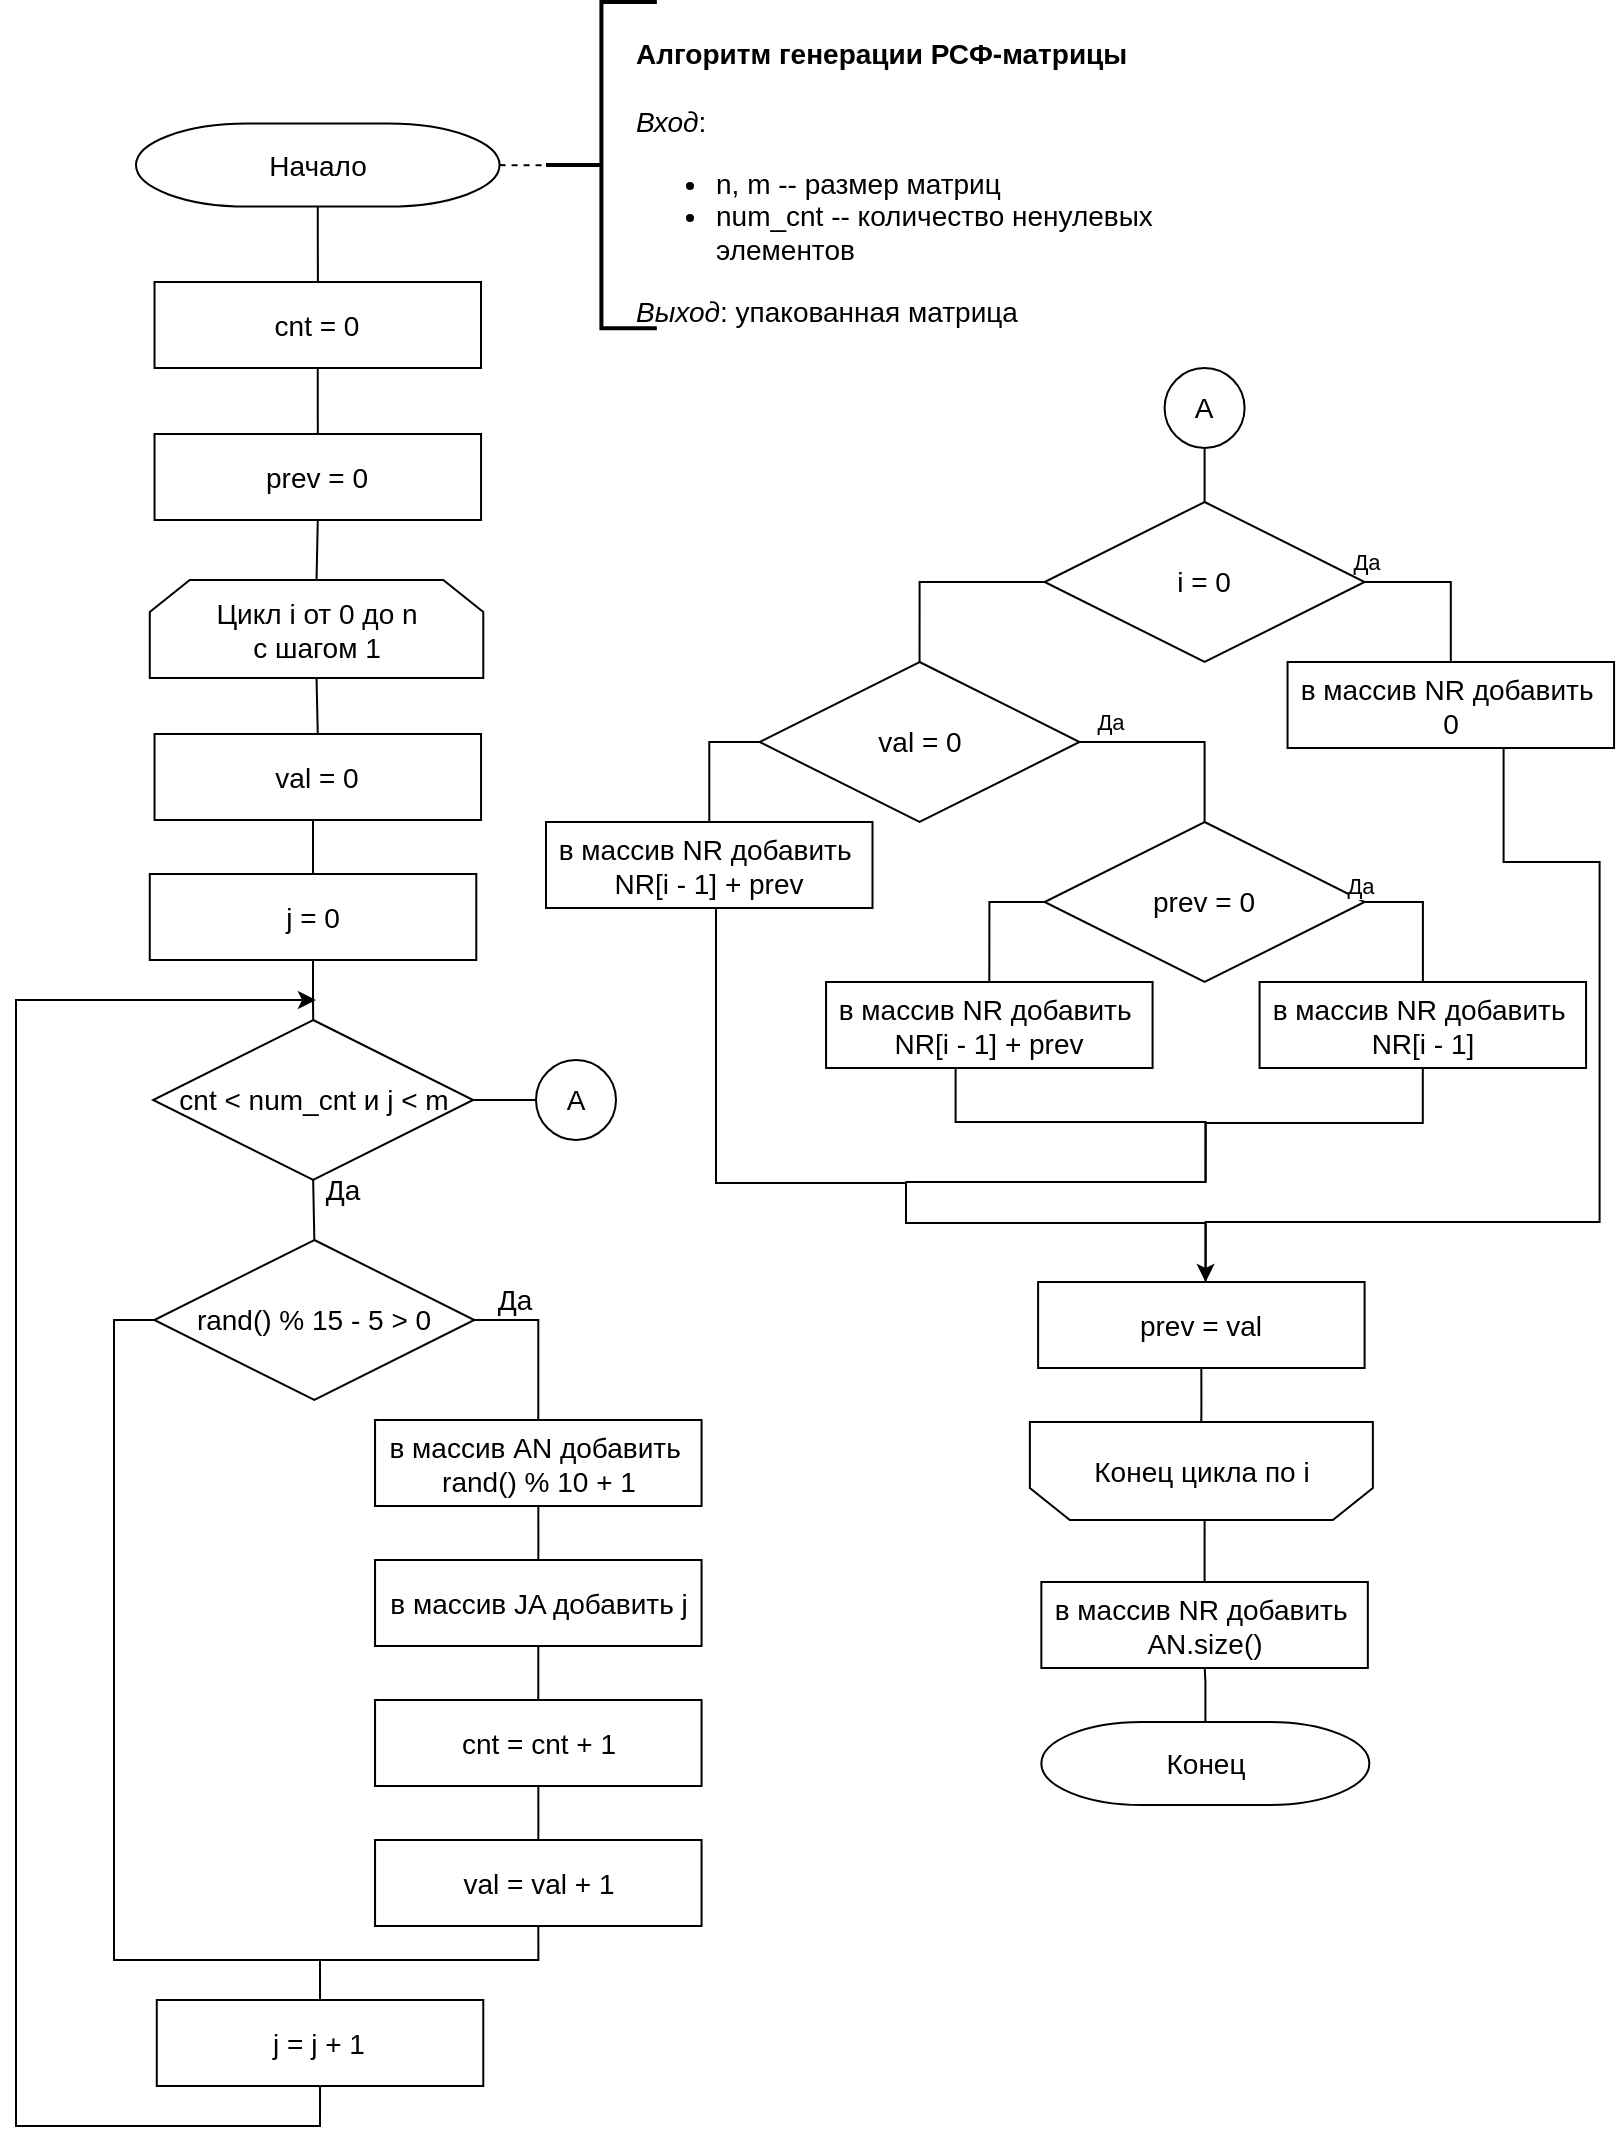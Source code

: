 <mxfile version="22.1.2" type="device" pages="7">
  <diagram id="CKlO2iW_a6QK7AqwcuZi" name="gen">
    <mxGraphModel dx="747" dy="1192" grid="0" gridSize="10" guides="1" tooltips="1" connect="1" arrows="1" fold="1" page="1" pageScale="1" pageWidth="827" pageHeight="1169" math="0" shadow="0">
      <root>
        <mxCell id="0" />
        <mxCell id="1" parent="0" />
        <mxCell id="D9zblwK7n1quzNII7mm2-3" value="&lt;br style=&quot;font-size: 14px;&quot;&gt;&lt;b style=&quot;font-size: 14px;&quot;&gt;Алгоритм генерации РСФ-матрицы&lt;br style=&quot;font-size: 14px;&quot;&gt;&amp;nbsp;&lt;/b&gt;&lt;br style=&quot;font-size: 14px;&quot;&gt;&lt;i style=&quot;font-size: 14px;&quot;&gt;Вход&lt;/i&gt;:&amp;nbsp;&lt;br&gt;&lt;ul&gt;&lt;li&gt;n, m -- размер матриц&lt;/li&gt;&lt;li&gt;num_cnt -- количество ненулевых элементов&lt;/li&gt;&lt;/ul&gt;&lt;div&gt;&lt;i&gt;Выход&lt;/i&gt;: упакованная матрица&lt;/div&gt;" style="text;html=1;strokeColor=none;fillColor=none;align=left;verticalAlign=middle;whiteSpace=wrap;rounded=0;fontSize=14;" vertex="1" parent="1">
          <mxGeometry x="327.5" y="96.56" width="260.78" height="30" as="geometry" />
        </mxCell>
        <mxCell id="D9zblwK7n1quzNII7mm2-16" value="cnt = 0" style="rounded=0;whiteSpace=wrap;html=1;absoluteArcSize=1;arcSize=14;strokeWidth=1;fontSize=14;" vertex="1" parent="1">
          <mxGeometry x="89.26" y="170" width="163.25" height="43" as="geometry" />
        </mxCell>
        <mxCell id="D9zblwK7n1quzNII7mm2-17" value="prev = 0" style="rounded=0;whiteSpace=wrap;html=1;absoluteArcSize=1;arcSize=14;strokeWidth=1;fontSize=14;" vertex="1" parent="1">
          <mxGeometry x="89.27" y="246" width="163.25" height="43" as="geometry" />
        </mxCell>
        <mxCell id="53ULBwaM78bs1BI3yUX--10" style="edgeStyle=orthogonalEdgeStyle;shape=connector;rounded=0;orthogonalLoop=1;jettySize=auto;html=1;exitX=0.5;exitY=1;exitDx=0;exitDy=0;entryX=0.5;entryY=0;entryDx=0;entryDy=0;labelBackgroundColor=default;strokeColor=default;align=center;verticalAlign=middle;fontFamily=Helvetica;fontSize=11;fontColor=default;endArrow=none;endFill=0;" edge="1" parent="1" source="D9zblwK7n1quzNII7mm2-16" target="D9zblwK7n1quzNII7mm2-17">
          <mxGeometry relative="1" as="geometry" />
        </mxCell>
        <mxCell id="4mdjCHax3Fuz0IW_CiAY-1" value="&lt;font style=&quot;font-size: 14px;&quot;&gt;Цикл i от 0 до n &lt;br&gt;c шагом 1&lt;br&gt;&lt;/font&gt;" style="shape=loopLimit;whiteSpace=wrap;html=1;" vertex="1" parent="1">
          <mxGeometry x="86.89" y="319" width="166.75" height="49" as="geometry" />
        </mxCell>
        <mxCell id="53ULBwaM78bs1BI3yUX--11" style="edgeStyle=orthogonalEdgeStyle;shape=connector;rounded=0;orthogonalLoop=1;jettySize=auto;html=1;exitX=0.5;exitY=1;exitDx=0;exitDy=0;entryX=0.5;entryY=0;entryDx=0;entryDy=0;labelBackgroundColor=default;strokeColor=default;align=center;verticalAlign=middle;fontFamily=Helvetica;fontSize=11;fontColor=default;endArrow=none;endFill=0;" edge="1" parent="1" source="D9zblwK7n1quzNII7mm2-17" target="4mdjCHax3Fuz0IW_CiAY-1">
          <mxGeometry relative="1" as="geometry" />
        </mxCell>
        <mxCell id="4mdjCHax3Fuz0IW_CiAY-3" value="val = 0" style="rounded=0;whiteSpace=wrap;html=1;absoluteArcSize=1;arcSize=14;strokeWidth=1;fontSize=14;" vertex="1" parent="1">
          <mxGeometry x="89.27" y="396" width="163.25" height="43" as="geometry" />
        </mxCell>
        <mxCell id="53ULBwaM78bs1BI3yUX--8" style="edgeStyle=orthogonalEdgeStyle;shape=connector;rounded=0;orthogonalLoop=1;jettySize=auto;html=1;exitX=0.5;exitY=1;exitDx=0;exitDy=0;entryX=0.5;entryY=0;entryDx=0;entryDy=0;labelBackgroundColor=default;strokeColor=default;align=center;verticalAlign=middle;fontFamily=Helvetica;fontSize=11;fontColor=default;endArrow=none;endFill=0;" edge="1" parent="1" source="4mdjCHax3Fuz0IW_CiAY-1" target="4mdjCHax3Fuz0IW_CiAY-3">
          <mxGeometry relative="1" as="geometry" />
        </mxCell>
        <mxCell id="3IFtm3JWQHZ38GCQt0qW-48" style="edgeStyle=orthogonalEdgeStyle;shape=connector;rounded=0;orthogonalLoop=1;jettySize=auto;html=1;exitX=1;exitY=0.5;exitDx=0;exitDy=0;labelBackgroundColor=default;strokeColor=default;align=center;verticalAlign=middle;fontFamily=Helvetica;fontSize=11;fontColor=default;endArrow=none;endFill=0;" edge="1" parent="1" source="53ULBwaM78bs1BI3yUX--1">
          <mxGeometry relative="1" as="geometry">
            <mxPoint x="280" y="578.556" as="targetPoint" />
          </mxGeometry>
        </mxCell>
        <mxCell id="53ULBwaM78bs1BI3yUX--1" value="&lt;font style=&quot;font-size: 14px;&quot;&gt;cnt &amp;lt; num_cnt и j &amp;lt; m&lt;/font&gt;" style="rhombus;whiteSpace=wrap;html=1;fontFamily=Helvetica;fontSize=11;fontColor=default;" vertex="1" parent="1">
          <mxGeometry x="88.58" y="539" width="160" height="80" as="geometry" />
        </mxCell>
        <mxCell id="53ULBwaM78bs1BI3yUX--5" style="edgeStyle=orthogonalEdgeStyle;shape=connector;rounded=0;orthogonalLoop=1;jettySize=auto;html=1;exitX=0.5;exitY=1;exitDx=0;exitDy=0;labelBackgroundColor=default;strokeColor=default;align=center;verticalAlign=middle;fontFamily=Helvetica;fontSize=11;fontColor=default;endArrow=none;endFill=0;" edge="1" parent="1" source="53ULBwaM78bs1BI3yUX--2" target="53ULBwaM78bs1BI3yUX--1">
          <mxGeometry relative="1" as="geometry" />
        </mxCell>
        <mxCell id="53ULBwaM78bs1BI3yUX--2" value="j = 0" style="rounded=0;whiteSpace=wrap;html=1;absoluteArcSize=1;arcSize=14;strokeWidth=1;fontSize=14;" vertex="1" parent="1">
          <mxGeometry x="86.89" y="466" width="163.25" height="43" as="geometry" />
        </mxCell>
        <mxCell id="53ULBwaM78bs1BI3yUX--6" style="edgeStyle=orthogonalEdgeStyle;shape=connector;rounded=0;orthogonalLoop=1;jettySize=auto;html=1;exitX=0.5;exitY=1;exitDx=0;exitDy=0;entryX=0.5;entryY=0;entryDx=0;entryDy=0;labelBackgroundColor=default;strokeColor=default;align=center;verticalAlign=middle;fontFamily=Helvetica;fontSize=11;fontColor=default;endArrow=none;endFill=0;" edge="1" parent="1" source="4mdjCHax3Fuz0IW_CiAY-3" target="53ULBwaM78bs1BI3yUX--2">
          <mxGeometry relative="1" as="geometry" />
        </mxCell>
        <mxCell id="53ULBwaM78bs1BI3yUX--3" value="&lt;font style=&quot;font-size: 14px;&quot;&gt;rand() % 15 - 5 &amp;gt; 0&lt;/font&gt;" style="rhombus;whiteSpace=wrap;html=1;fontFamily=Helvetica;fontSize=11;fontColor=default;" vertex="1" parent="1">
          <mxGeometry x="89.17" y="649" width="160" height="80" as="geometry" />
        </mxCell>
        <mxCell id="53ULBwaM78bs1BI3yUX--12" style="edgeStyle=orthogonalEdgeStyle;shape=connector;rounded=0;orthogonalLoop=1;jettySize=auto;html=1;exitX=0.5;exitY=1;exitDx=0;exitDy=0;entryX=0.5;entryY=0;entryDx=0;entryDy=0;labelBackgroundColor=default;strokeColor=default;align=center;verticalAlign=middle;fontFamily=Helvetica;fontSize=11;fontColor=default;endArrow=none;endFill=0;" edge="1" parent="1" source="53ULBwaM78bs1BI3yUX--1" target="53ULBwaM78bs1BI3yUX--3">
          <mxGeometry relative="1" as="geometry">
            <mxPoint x="98.1" y="609.0" as="sourcePoint" />
          </mxGeometry>
        </mxCell>
        <mxCell id="3IFtm3JWQHZ38GCQt0qW-5" value="&lt;font style=&quot;font-size: 14px;&quot;&gt;Да&lt;/font&gt;" style="edgeLabel;html=1;align=center;verticalAlign=middle;resizable=0;points=[];fontSize=11;fontFamily=Helvetica;fontColor=default;" vertex="1" connectable="0" parent="53ULBwaM78bs1BI3yUX--12">
          <mxGeometry x="0.024" relative="1" as="geometry">
            <mxPoint x="14" y="-10" as="offset" />
          </mxGeometry>
        </mxCell>
        <mxCell id="53ULBwaM78bs1BI3yUX--13" value="в массив AN добавить&amp;nbsp;&lt;br&gt;rand() % 10 + 1" style="rounded=0;whiteSpace=wrap;html=1;absoluteArcSize=1;arcSize=14;strokeWidth=1;fontSize=14;" vertex="1" parent="1">
          <mxGeometry x="199.53" y="739" width="163.25" height="43" as="geometry" />
        </mxCell>
        <mxCell id="3IFtm3JWQHZ38GCQt0qW-4" style="edgeStyle=orthogonalEdgeStyle;shape=connector;rounded=0;orthogonalLoop=1;jettySize=auto;html=1;exitX=1;exitY=0.5;exitDx=0;exitDy=0;labelBackgroundColor=default;strokeColor=default;align=center;verticalAlign=middle;fontFamily=Helvetica;fontSize=11;fontColor=default;endArrow=none;endFill=0;" edge="1" parent="1" source="53ULBwaM78bs1BI3yUX--3" target="53ULBwaM78bs1BI3yUX--13">
          <mxGeometry relative="1" as="geometry" />
        </mxCell>
        <mxCell id="3IFtm3JWQHZ38GCQt0qW-6" value="&lt;font style=&quot;font-size: 14px;&quot;&gt;Да&lt;/font&gt;" style="edgeLabel;html=1;align=center;verticalAlign=middle;resizable=0;points=[];fontSize=11;fontFamily=Helvetica;fontColor=default;" vertex="1" connectable="0" parent="3IFtm3JWQHZ38GCQt0qW-4">
          <mxGeometry x="0.272" y="-2" relative="1" as="geometry">
            <mxPoint x="-10" y="-30" as="offset" />
          </mxGeometry>
        </mxCell>
        <mxCell id="3IFtm3JWQHZ38GCQt0qW-1" value="в массив JA добавить j" style="rounded=0;whiteSpace=wrap;html=1;absoluteArcSize=1;arcSize=14;strokeWidth=1;fontSize=14;" vertex="1" parent="1">
          <mxGeometry x="199.53" y="809" width="163.25" height="43" as="geometry" />
        </mxCell>
        <mxCell id="3IFtm3JWQHZ38GCQt0qW-7" style="edgeStyle=orthogonalEdgeStyle;shape=connector;rounded=0;orthogonalLoop=1;jettySize=auto;html=1;exitX=0.5;exitY=1;exitDx=0;exitDy=0;labelBackgroundColor=default;strokeColor=default;align=center;verticalAlign=middle;fontFamily=Helvetica;fontSize=11;fontColor=default;endArrow=none;endFill=0;" edge="1" parent="1" source="53ULBwaM78bs1BI3yUX--13" target="3IFtm3JWQHZ38GCQt0qW-1">
          <mxGeometry relative="1" as="geometry" />
        </mxCell>
        <mxCell id="3IFtm3JWQHZ38GCQt0qW-2" value="cnt = cnt + 1" style="rounded=0;whiteSpace=wrap;html=1;absoluteArcSize=1;arcSize=14;strokeWidth=1;fontSize=14;" vertex="1" parent="1">
          <mxGeometry x="199.53" y="879" width="163.25" height="43" as="geometry" />
        </mxCell>
        <mxCell id="3IFtm3JWQHZ38GCQt0qW-8" style="edgeStyle=orthogonalEdgeStyle;shape=connector;rounded=0;orthogonalLoop=1;jettySize=auto;html=1;labelBackgroundColor=default;strokeColor=default;align=center;verticalAlign=middle;fontFamily=Helvetica;fontSize=11;fontColor=default;endArrow=none;endFill=0;" edge="1" parent="1" source="3IFtm3JWQHZ38GCQt0qW-1" target="3IFtm3JWQHZ38GCQt0qW-2">
          <mxGeometry relative="1" as="geometry" />
        </mxCell>
        <mxCell id="3IFtm3JWQHZ38GCQt0qW-3" value="val = val + 1" style="rounded=0;whiteSpace=wrap;html=1;absoluteArcSize=1;arcSize=14;strokeWidth=1;fontSize=14;" vertex="1" parent="1">
          <mxGeometry x="199.53" y="949" width="163.25" height="43" as="geometry" />
        </mxCell>
        <mxCell id="3IFtm3JWQHZ38GCQt0qW-9" style="edgeStyle=orthogonalEdgeStyle;shape=connector;rounded=0;orthogonalLoop=1;jettySize=auto;html=1;exitX=0.5;exitY=1;exitDx=0;exitDy=0;labelBackgroundColor=default;strokeColor=default;align=center;verticalAlign=middle;fontFamily=Helvetica;fontSize=11;fontColor=default;endArrow=none;endFill=0;" edge="1" parent="1" source="3IFtm3JWQHZ38GCQt0qW-2" target="3IFtm3JWQHZ38GCQt0qW-3">
          <mxGeometry relative="1" as="geometry" />
        </mxCell>
        <mxCell id="3IFtm3JWQHZ38GCQt0qW-44" style="edgeStyle=orthogonalEdgeStyle;shape=connector;rounded=0;orthogonalLoop=1;jettySize=auto;html=1;exitX=0.5;exitY=1;exitDx=0;exitDy=0;labelBackgroundColor=default;strokeColor=default;align=center;verticalAlign=middle;fontFamily=Helvetica;fontSize=11;fontColor=default;endArrow=classic;endFill=1;" edge="1" parent="1" source="3IFtm3JWQHZ38GCQt0qW-10">
          <mxGeometry relative="1" as="geometry">
            <mxPoint x="170.01" y="529" as="targetPoint" />
            <Array as="points">
              <mxPoint x="172.01" y="1092" />
              <mxPoint x="20.01" y="1092" />
              <mxPoint x="20.01" y="529" />
              <mxPoint x="169.01" y="529" />
            </Array>
          </mxGeometry>
        </mxCell>
        <mxCell id="3IFtm3JWQHZ38GCQt0qW-10" value="j = j + 1" style="rounded=0;whiteSpace=wrap;html=1;absoluteArcSize=1;arcSize=14;strokeWidth=1;fontSize=14;" vertex="1" parent="1">
          <mxGeometry x="90.39" y="1029" width="163.25" height="43" as="geometry" />
        </mxCell>
        <mxCell id="3IFtm3JWQHZ38GCQt0qW-43" style="edgeStyle=orthogonalEdgeStyle;shape=connector;rounded=0;orthogonalLoop=1;jettySize=auto;html=1;exitX=0;exitY=0.5;exitDx=0;exitDy=0;entryX=0.5;entryY=0;entryDx=0;entryDy=0;labelBackgroundColor=default;strokeColor=default;align=center;verticalAlign=middle;fontFamily=Helvetica;fontSize=11;fontColor=default;endArrow=none;endFill=0;" edge="1" parent="1" source="53ULBwaM78bs1BI3yUX--3" target="3IFtm3JWQHZ38GCQt0qW-10">
          <mxGeometry relative="1" as="geometry">
            <Array as="points">
              <mxPoint x="69.01" y="689" />
              <mxPoint x="69.01" y="1009" />
              <mxPoint x="172.01" y="1009" />
            </Array>
          </mxGeometry>
        </mxCell>
        <mxCell id="3IFtm3JWQHZ38GCQt0qW-41" style="edgeStyle=orthogonalEdgeStyle;shape=connector;rounded=0;orthogonalLoop=1;jettySize=auto;html=1;exitX=0.5;exitY=1;exitDx=0;exitDy=0;entryX=0.5;entryY=0;entryDx=0;entryDy=0;labelBackgroundColor=default;strokeColor=default;align=center;verticalAlign=middle;fontFamily=Helvetica;fontSize=11;fontColor=default;endArrow=none;endFill=0;" edge="1" parent="1" source="3IFtm3JWQHZ38GCQt0qW-3" target="3IFtm3JWQHZ38GCQt0qW-10">
          <mxGeometry relative="1" as="geometry">
            <Array as="points">
              <mxPoint x="281.01" y="1009" />
              <mxPoint x="172.01" y="1009" />
            </Array>
          </mxGeometry>
        </mxCell>
        <mxCell id="D9zblwK7n1quzNII7mm2-2" value="" style="strokeWidth=2;html=1;shape=mxgraph.flowchart.annotation_2;align=left;labelPosition=right;pointerEvents=1;hachureGap=4;fontFamily=Architects Daughter;fontSource=https%3A%2F%2Ffonts.googleapis.com%2Fcss%3Ffamily%3DArchitects%2BDaughter;fontSize=14;" vertex="1" parent="1">
          <mxGeometry x="285" y="30" width="55.42" height="163.12" as="geometry" />
        </mxCell>
        <mxCell id="D9zblwK7n1quzNII7mm2-4" value="&lt;font style=&quot;font-size: 14px;&quot;&gt;Начало&lt;/font&gt;" style="strokeWidth=1;html=1;shape=mxgraph.flowchart.terminator;whiteSpace=wrap;fontSize=14;" vertex="1" parent="1">
          <mxGeometry x="80" y="90.81" width="181.783" height="41.5" as="geometry" />
        </mxCell>
        <mxCell id="D9zblwK7n1quzNII7mm2-15" style="edgeStyle=orthogonalEdgeStyle;rounded=0;orthogonalLoop=1;jettySize=auto;html=1;exitX=1;exitY=0.5;exitDx=0;exitDy=0;exitPerimeter=0;entryX=0.167;entryY=0.486;entryDx=0;entryDy=0;entryPerimeter=0;endArrow=none;endFill=0;dashed=1;" edge="1" parent="1" source="D9zblwK7n1quzNII7mm2-4" target="D9zblwK7n1quzNII7mm2-2">
          <mxGeometry relative="1" as="geometry" />
        </mxCell>
        <mxCell id="3IFtm3JWQHZ38GCQt0qW-45" style="edgeStyle=orthogonalEdgeStyle;shape=connector;rounded=0;orthogonalLoop=1;jettySize=auto;html=1;exitX=0.5;exitY=1;exitDx=0;exitDy=0;exitPerimeter=0;labelBackgroundColor=default;strokeColor=default;align=center;verticalAlign=middle;fontFamily=Helvetica;fontSize=11;fontColor=default;endArrow=none;endFill=0;" edge="1" parent="1" source="D9zblwK7n1quzNII7mm2-4" target="D9zblwK7n1quzNII7mm2-16">
          <mxGeometry relative="1" as="geometry" />
        </mxCell>
        <mxCell id="4mdjCHax3Fuz0IW_CiAY-2" value="&lt;font style=&quot;font-size: 14px;&quot;&gt;Конец цикла по i&lt;/font&gt;" style="shape=loopLimit;whiteSpace=wrap;html=1;flipV=1;" vertex="1" parent="1">
          <mxGeometry x="526.93" y="740" width="171.5" height="49" as="geometry" />
        </mxCell>
        <mxCell id="3IFtm3JWQHZ38GCQt0qW-14" value="&lt;font style=&quot;font-size: 14px;&quot;&gt;i = 0&lt;/font&gt;" style="rhombus;whiteSpace=wrap;html=1;fontFamily=Helvetica;fontSize=11;fontColor=default;" vertex="1" parent="1">
          <mxGeometry x="534.3" y="280" width="160" height="80" as="geometry" />
        </mxCell>
        <mxCell id="3IFtm3JWQHZ38GCQt0qW-15" value="в массив NR добавить&amp;nbsp;&lt;br&gt;0" style="rounded=0;whiteSpace=wrap;html=1;absoluteArcSize=1;arcSize=14;strokeWidth=1;fontSize=14;" vertex="1" parent="1">
          <mxGeometry x="655.78" y="360" width="163.25" height="43" as="geometry" />
        </mxCell>
        <mxCell id="3IFtm3JWQHZ38GCQt0qW-17" style="edgeStyle=orthogonalEdgeStyle;shape=connector;rounded=0;orthogonalLoop=1;jettySize=auto;html=1;exitX=1;exitY=0.5;exitDx=0;exitDy=0;labelBackgroundColor=default;strokeColor=default;align=center;verticalAlign=middle;fontFamily=Helvetica;fontSize=11;fontColor=default;endArrow=none;endFill=0;entryX=0.5;entryY=0;entryDx=0;entryDy=0;" edge="1" parent="1" source="3IFtm3JWQHZ38GCQt0qW-14" target="3IFtm3JWQHZ38GCQt0qW-15">
          <mxGeometry relative="1" as="geometry" />
        </mxCell>
        <mxCell id="3IFtm3JWQHZ38GCQt0qW-18" value="Да" style="edgeLabel;html=1;align=center;verticalAlign=middle;resizable=0;points=[];fontSize=11;fontFamily=Helvetica;fontColor=default;" vertex="1" connectable="0" parent="3IFtm3JWQHZ38GCQt0qW-17">
          <mxGeometry x="-0.013" y="3" relative="1" as="geometry">
            <mxPoint x="-41" y="-7" as="offset" />
          </mxGeometry>
        </mxCell>
        <mxCell id="3IFtm3JWQHZ38GCQt0qW-16" value="&lt;font style=&quot;font-size: 14px;&quot;&gt;val = 0&lt;/font&gt;" style="rhombus;whiteSpace=wrap;html=1;fontFamily=Helvetica;fontSize=11;fontColor=default;" vertex="1" parent="1">
          <mxGeometry x="391.78" y="360" width="160" height="80" as="geometry" />
        </mxCell>
        <mxCell id="3IFtm3JWQHZ38GCQt0qW-19" style="edgeStyle=orthogonalEdgeStyle;shape=connector;rounded=0;orthogonalLoop=1;jettySize=auto;html=1;exitX=0;exitY=0.5;exitDx=0;exitDy=0;entryX=0.5;entryY=0;entryDx=0;entryDy=0;labelBackgroundColor=default;strokeColor=default;align=center;verticalAlign=middle;fontFamily=Helvetica;fontSize=11;fontColor=default;endArrow=none;endFill=0;" edge="1" parent="1" source="3IFtm3JWQHZ38GCQt0qW-14" target="3IFtm3JWQHZ38GCQt0qW-16">
          <mxGeometry relative="1" as="geometry" />
        </mxCell>
        <mxCell id="3IFtm3JWQHZ38GCQt0qW-20" value="&lt;span style=&quot;font-size: 14px;&quot;&gt;prev = 0&lt;/span&gt;" style="rhombus;whiteSpace=wrap;html=1;fontFamily=Helvetica;fontSize=11;fontColor=default;" vertex="1" parent="1">
          <mxGeometry x="534.3" y="440" width="160" height="80" as="geometry" />
        </mxCell>
        <mxCell id="3IFtm3JWQHZ38GCQt0qW-21" style="edgeStyle=orthogonalEdgeStyle;shape=connector;rounded=0;orthogonalLoop=1;jettySize=auto;html=1;exitX=1;exitY=0.5;exitDx=0;exitDy=0;labelBackgroundColor=default;strokeColor=default;align=center;verticalAlign=middle;fontFamily=Helvetica;fontSize=11;fontColor=default;endArrow=none;endFill=0;" edge="1" parent="1" source="3IFtm3JWQHZ38GCQt0qW-16" target="3IFtm3JWQHZ38GCQt0qW-20">
          <mxGeometry relative="1" as="geometry" />
        </mxCell>
        <mxCell id="3IFtm3JWQHZ38GCQt0qW-22" value="Да" style="edgeLabel;html=1;align=center;verticalAlign=middle;resizable=0;points=[];fontSize=11;fontFamily=Helvetica;fontColor=default;" vertex="1" connectable="0" parent="3IFtm3JWQHZ38GCQt0qW-21">
          <mxGeometry x="-0.155" y="-1" relative="1" as="geometry">
            <mxPoint x="-29" y="-11" as="offset" />
          </mxGeometry>
        </mxCell>
        <mxCell id="3IFtm3JWQHZ38GCQt0qW-33" style="edgeStyle=orthogonalEdgeStyle;shape=connector;rounded=0;orthogonalLoop=1;jettySize=auto;html=1;exitX=0.5;exitY=1;exitDx=0;exitDy=0;labelBackgroundColor=default;strokeColor=default;align=center;verticalAlign=middle;fontFamily=Helvetica;fontSize=11;fontColor=default;endArrow=none;endFill=0;" edge="1" parent="1" source="3IFtm3JWQHZ38GCQt0qW-23">
          <mxGeometry relative="1" as="geometry">
            <mxPoint x="614.78" y="670" as="targetPoint" />
            <Array as="points">
              <mxPoint x="370" y="483.5" />
              <mxPoint x="370" y="620.5" />
              <mxPoint x="465" y="620.5" />
              <mxPoint x="465" y="640.5" />
              <mxPoint x="615" y="640.5" />
            </Array>
          </mxGeometry>
        </mxCell>
        <mxCell id="3IFtm3JWQHZ38GCQt0qW-32" style="edgeStyle=orthogonalEdgeStyle;shape=connector;rounded=0;orthogonalLoop=1;jettySize=auto;html=1;exitX=0.5;exitY=1;exitDx=0;exitDy=0;labelBackgroundColor=default;strokeColor=default;align=center;verticalAlign=middle;fontFamily=Helvetica;fontSize=11;fontColor=default;endArrow=none;endFill=0;" edge="1" parent="1" source="3IFtm3JWQHZ38GCQt0qW-25">
          <mxGeometry relative="1" as="geometry">
            <mxPoint x="614.78" y="620" as="targetPoint" />
            <Array as="points">
              <mxPoint x="723" y="590.5" />
              <mxPoint x="615" y="590.5" />
            </Array>
          </mxGeometry>
        </mxCell>
        <mxCell id="3IFtm3JWQHZ38GCQt0qW-25" value="в массив NR добавить&amp;nbsp;&lt;br&gt;NR[i - 1]" style="rounded=0;whiteSpace=wrap;html=1;absoluteArcSize=1;arcSize=14;strokeWidth=1;fontSize=14;" vertex="1" parent="1">
          <mxGeometry x="641.78" y="520" width="163.25" height="43" as="geometry" />
        </mxCell>
        <mxCell id="3IFtm3JWQHZ38GCQt0qW-26" style="edgeStyle=orthogonalEdgeStyle;shape=connector;rounded=0;orthogonalLoop=1;jettySize=auto;html=1;exitX=1;exitY=0.5;exitDx=0;exitDy=0;labelBackgroundColor=default;strokeColor=default;align=center;verticalAlign=middle;fontFamily=Helvetica;fontSize=11;fontColor=default;endArrow=none;endFill=0;" edge="1" parent="1" source="3IFtm3JWQHZ38GCQt0qW-20" target="3IFtm3JWQHZ38GCQt0qW-25">
          <mxGeometry relative="1" as="geometry" />
        </mxCell>
        <mxCell id="3IFtm3JWQHZ38GCQt0qW-29" value="Да" style="edgeLabel;html=1;align=center;verticalAlign=middle;resizable=0;points=[];fontSize=11;fontFamily=Helvetica;fontColor=default;" vertex="1" connectable="0" parent="3IFtm3JWQHZ38GCQt0qW-26">
          <mxGeometry x="-0.124" relative="1" as="geometry">
            <mxPoint x="-32" y="-10" as="offset" />
          </mxGeometry>
        </mxCell>
        <mxCell id="3IFtm3JWQHZ38GCQt0qW-31" style="edgeStyle=orthogonalEdgeStyle;shape=connector;rounded=0;orthogonalLoop=1;jettySize=auto;html=1;exitX=0.5;exitY=1;exitDx=0;exitDy=0;labelBackgroundColor=default;strokeColor=default;align=center;verticalAlign=middle;fontFamily=Helvetica;fontSize=11;fontColor=default;endArrow=none;endFill=0;" edge="1" parent="1" source="3IFtm3JWQHZ38GCQt0qW-27">
          <mxGeometry relative="1" as="geometry">
            <mxPoint x="464.78" y="620" as="targetPoint" />
            <Array as="points">
              <mxPoint x="489.78" y="590" />
              <mxPoint x="614.78" y="590" />
              <mxPoint x="614.78" y="620" />
            </Array>
          </mxGeometry>
        </mxCell>
        <mxCell id="3IFtm3JWQHZ38GCQt0qW-27" value="в массив NR добавить&amp;nbsp;&lt;br&gt;NR[i - 1] + prev" style="rounded=0;whiteSpace=wrap;html=1;absoluteArcSize=1;arcSize=14;strokeWidth=1;fontSize=14;" vertex="1" parent="1">
          <mxGeometry x="425.03" y="520" width="163.25" height="43" as="geometry" />
        </mxCell>
        <mxCell id="3IFtm3JWQHZ38GCQt0qW-28" style="edgeStyle=orthogonalEdgeStyle;shape=connector;rounded=0;orthogonalLoop=1;jettySize=auto;html=1;exitX=0;exitY=0.5;exitDx=0;exitDy=0;labelBackgroundColor=default;strokeColor=default;align=center;verticalAlign=middle;fontFamily=Helvetica;fontSize=11;fontColor=default;endArrow=none;endFill=0;entryX=0.5;entryY=0;entryDx=0;entryDy=0;" edge="1" parent="1" source="3IFtm3JWQHZ38GCQt0qW-20" target="3IFtm3JWQHZ38GCQt0qW-27">
          <mxGeometry relative="1" as="geometry" />
        </mxCell>
        <mxCell id="3IFtm3JWQHZ38GCQt0qW-35" style="edgeStyle=orthogonalEdgeStyle;shape=connector;rounded=0;orthogonalLoop=1;jettySize=auto;html=1;exitX=0.5;exitY=1;exitDx=0;exitDy=0;labelBackgroundColor=default;strokeColor=default;align=center;verticalAlign=middle;fontFamily=Helvetica;fontSize=11;fontColor=default;endArrow=none;endFill=0;" edge="1" parent="1" source="3IFtm3JWQHZ38GCQt0qW-30" target="4mdjCHax3Fuz0IW_CiAY-2">
          <mxGeometry relative="1" as="geometry" />
        </mxCell>
        <mxCell id="3IFtm3JWQHZ38GCQt0qW-30" value="prev = val" style="rounded=0;whiteSpace=wrap;html=1;absoluteArcSize=1;arcSize=14;strokeWidth=1;fontSize=14;" vertex="1" parent="1">
          <mxGeometry x="531.05" y="670" width="163.25" height="43" as="geometry" />
        </mxCell>
        <mxCell id="3IFtm3JWQHZ38GCQt0qW-34" style="edgeStyle=orthogonalEdgeStyle;shape=connector;rounded=0;orthogonalLoop=1;jettySize=auto;html=1;exitX=0.5;exitY=1;exitDx=0;exitDy=0;labelBackgroundColor=default;strokeColor=default;align=center;verticalAlign=middle;fontFamily=Helvetica;fontSize=11;fontColor=default;endArrow=classic;endFill=1;" edge="1" parent="1" source="3IFtm3JWQHZ38GCQt0qW-15" target="3IFtm3JWQHZ38GCQt0qW-30">
          <mxGeometry relative="1" as="geometry">
            <Array as="points">
              <mxPoint x="763.78" y="460" />
              <mxPoint x="811.78" y="460" />
              <mxPoint x="811.78" y="640" />
              <mxPoint x="614.78" y="640" />
            </Array>
          </mxGeometry>
        </mxCell>
        <mxCell id="3IFtm3JWQHZ38GCQt0qW-36" value="в массив NR добавить&amp;nbsp;&lt;br&gt;AN.size()" style="rounded=0;whiteSpace=wrap;html=1;absoluteArcSize=1;arcSize=14;strokeWidth=1;fontSize=14;" vertex="1" parent="1">
          <mxGeometry x="532.67" y="820" width="163.25" height="43" as="geometry" />
        </mxCell>
        <mxCell id="3IFtm3JWQHZ38GCQt0qW-37" style="edgeStyle=orthogonalEdgeStyle;shape=connector;rounded=0;orthogonalLoop=1;jettySize=auto;html=1;exitX=0.5;exitY=1;exitDx=0;exitDy=0;entryX=0.5;entryY=0;entryDx=0;entryDy=0;labelBackgroundColor=default;strokeColor=default;align=center;verticalAlign=middle;fontFamily=Helvetica;fontSize=11;fontColor=default;endArrow=none;endFill=0;" edge="1" parent="1" source="4mdjCHax3Fuz0IW_CiAY-2" target="3IFtm3JWQHZ38GCQt0qW-36">
          <mxGeometry relative="1" as="geometry" />
        </mxCell>
        <mxCell id="3IFtm3JWQHZ38GCQt0qW-39" value="" style="edgeStyle=orthogonalEdgeStyle;shape=connector;rounded=0;orthogonalLoop=1;jettySize=auto;html=1;labelBackgroundColor=default;strokeColor=default;align=center;verticalAlign=middle;fontFamily=Helvetica;fontSize=11;fontColor=default;endArrow=none;endFill=0;" edge="1" parent="1" source="3IFtm3JWQHZ38GCQt0qW-38" target="3IFtm3JWQHZ38GCQt0qW-36">
          <mxGeometry relative="1" as="geometry" />
        </mxCell>
        <mxCell id="3IFtm3JWQHZ38GCQt0qW-38" value="&lt;span style=&quot;font-size: 14px;&quot;&gt;Конец&lt;/span&gt;" style="strokeWidth=1;html=1;shape=mxgraph.flowchart.terminator;whiteSpace=wrap;" vertex="1" parent="1">
          <mxGeometry x="532.67" y="890" width="164" height="41.5" as="geometry" />
        </mxCell>
        <mxCell id="3IFtm3JWQHZ38GCQt0qW-23" value="в массив NR добавить&amp;nbsp;&lt;br&gt;NR[i - 1] + prev" style="rounded=0;whiteSpace=wrap;html=1;absoluteArcSize=1;arcSize=14;strokeWidth=1;fontSize=14;" vertex="1" parent="1">
          <mxGeometry x="285.0" y="440" width="163.25" height="43" as="geometry" />
        </mxCell>
        <mxCell id="3IFtm3JWQHZ38GCQt0qW-47" style="edgeStyle=orthogonalEdgeStyle;shape=connector;rounded=0;orthogonalLoop=1;jettySize=auto;html=1;exitX=0;exitY=0.5;exitDx=0;exitDy=0;labelBackgroundColor=default;strokeColor=default;align=center;verticalAlign=middle;fontFamily=Helvetica;fontSize=11;fontColor=default;endArrow=none;endFill=0;" edge="1" parent="1" source="3IFtm3JWQHZ38GCQt0qW-16" target="3IFtm3JWQHZ38GCQt0qW-23">
          <mxGeometry relative="1" as="geometry" />
        </mxCell>
        <mxCell id="TBBnqjK2-oQbAV1pUPEK-1" value="&lt;font style=&quot;font-size: 14px;&quot;&gt;А&lt;/font&gt;" style="ellipse;whiteSpace=wrap;html=1;aspect=fixed;fontFamily=Helvetica;fontSize=11;fontColor=default;" vertex="1" parent="1">
          <mxGeometry x="280" y="559" width="40" height="40" as="geometry" />
        </mxCell>
        <mxCell id="TBBnqjK2-oQbAV1pUPEK-3" style="edgeStyle=orthogonalEdgeStyle;shape=connector;rounded=0;orthogonalLoop=1;jettySize=auto;html=1;exitX=0.5;exitY=1;exitDx=0;exitDy=0;labelBackgroundColor=default;strokeColor=default;align=center;verticalAlign=middle;fontFamily=Helvetica;fontSize=11;fontColor=default;endArrow=none;endFill=0;" edge="1" parent="1" source="TBBnqjK2-oQbAV1pUPEK-2" target="3IFtm3JWQHZ38GCQt0qW-14">
          <mxGeometry relative="1" as="geometry" />
        </mxCell>
        <mxCell id="TBBnqjK2-oQbAV1pUPEK-2" value="&lt;font style=&quot;font-size: 14px;&quot;&gt;А&lt;/font&gt;" style="ellipse;whiteSpace=wrap;html=1;aspect=fixed;fontFamily=Helvetica;fontSize=11;fontColor=default;" vertex="1" parent="1">
          <mxGeometry x="594.3" y="213" width="40" height="40" as="geometry" />
        </mxCell>
      </root>
    </mxGraphModel>
  </diagram>
  <diagram id="djakrW2d8jcmaKl3LBtS" name="decom">
    <mxGraphModel dx="1258" dy="1100" grid="0" gridSize="10" guides="1" tooltips="1" connect="1" arrows="1" fold="1" page="1" pageScale="1" pageWidth="583" pageHeight="827" math="0" shadow="0">
      <root>
        <mxCell id="0" />
        <mxCell id="1" parent="0" />
        <mxCell id="agfmHb_2AH5bhhrDadG4-1" value="&lt;br style=&quot;font-size: 14px;&quot;&gt;&lt;b style=&quot;font-size: 14px;&quot;&gt;Алгоритм распаковки РСФ-матрицы&lt;br style=&quot;font-size: 14px;&quot;&gt;&amp;nbsp;&lt;/b&gt;&lt;br style=&quot;font-size: 14px;&quot;&gt;&lt;i style=&quot;font-size: 14px;&quot;&gt;Вход&lt;/i&gt;:&amp;nbsp;&lt;br&gt;&lt;ul&gt;&lt;li&gt;n, m -- размер матриц&lt;/li&gt;&lt;li&gt;num_cnt -- количество ненулевых элементов&lt;/li&gt;&lt;/ul&gt;&lt;div&gt;&lt;i&gt;Выход&lt;/i&gt;: распакованная матрица&lt;/div&gt;" style="text;html=1;strokeColor=none;fillColor=none;align=left;verticalAlign=middle;whiteSpace=wrap;rounded=0;fontSize=14;" vertex="1" parent="1">
          <mxGeometry x="297.5" y="94.56" width="260.78" height="30" as="geometry" />
        </mxCell>
        <mxCell id="agfmHb_2AH5bhhrDadG4-2" value="" style="strokeWidth=2;html=1;shape=mxgraph.flowchart.annotation_2;align=left;labelPosition=right;pointerEvents=1;hachureGap=4;fontFamily=Architects Daughter;fontSource=https%3A%2F%2Ffonts.googleapis.com%2Fcss%3Ffamily%3DArchitects%2BDaughter;fontSize=14;" vertex="1" parent="1">
          <mxGeometry x="255" y="28" width="55.42" height="163.12" as="geometry" />
        </mxCell>
        <mxCell id="Wt5CXLYZUyym0gfOWVFi-3" style="edgeStyle=orthogonalEdgeStyle;shape=connector;rounded=0;orthogonalLoop=1;jettySize=auto;html=1;exitX=0.5;exitY=1;exitDx=0;exitDy=0;exitPerimeter=0;entryX=0.5;entryY=0;entryDx=0;entryDy=0;labelBackgroundColor=default;strokeColor=default;align=center;verticalAlign=middle;fontFamily=Helvetica;fontSize=11;fontColor=default;endArrow=none;endFill=0;" edge="1" parent="1" source="agfmHb_2AH5bhhrDadG4-3" target="UPnWBs4f33M1-7e5CkDu-1">
          <mxGeometry relative="1" as="geometry" />
        </mxCell>
        <mxCell id="agfmHb_2AH5bhhrDadG4-3" value="&lt;font style=&quot;font-size: 14px;&quot;&gt;Начало&lt;/font&gt;" style="strokeWidth=1;html=1;shape=mxgraph.flowchart.terminator;whiteSpace=wrap;fontSize=14;" vertex="1" parent="1">
          <mxGeometry x="50" y="88.81" width="181.783" height="41.5" as="geometry" />
        </mxCell>
        <mxCell id="agfmHb_2AH5bhhrDadG4-4" style="edgeStyle=orthogonalEdgeStyle;shape=connector;rounded=0;orthogonalLoop=1;jettySize=auto;html=1;exitX=1;exitY=0.5;exitDx=0;exitDy=0;exitPerimeter=0;entryX=0;entryY=0.5;entryDx=0;entryDy=0;entryPerimeter=0;labelBackgroundColor=default;strokeColor=default;align=center;verticalAlign=middle;fontFamily=Helvetica;fontSize=11;fontColor=default;endArrow=none;endFill=0;dashed=1;" edge="1" parent="1" source="agfmHb_2AH5bhhrDadG4-3" target="agfmHb_2AH5bhhrDadG4-2">
          <mxGeometry relative="1" as="geometry" />
        </mxCell>
        <mxCell id="Wt5CXLYZUyym0gfOWVFi-7" style="edgeStyle=orthogonalEdgeStyle;shape=connector;rounded=0;orthogonalLoop=1;jettySize=auto;html=1;exitX=0.5;exitY=1;exitDx=0;exitDy=0;entryX=0.5;entryY=0;entryDx=0;entryDy=0;labelBackgroundColor=default;strokeColor=default;align=center;verticalAlign=middle;fontFamily=Helvetica;fontSize=11;fontColor=default;endArrow=none;endFill=0;" edge="1" parent="1" source="UPnWBs4f33M1-7e5CkDu-1" target="Wt5CXLYZUyym0gfOWVFi-6">
          <mxGeometry relative="1" as="geometry" />
        </mxCell>
        <mxCell id="UPnWBs4f33M1-7e5CkDu-1" value="&amp;lt;&amp;lt;обычная&amp;gt;&amp;gt; матрицы mtr размером m на n" style="rounded=0;whiteSpace=wrap;html=1;absoluteArcSize=1;arcSize=14;strokeWidth=1;fontSize=14;" vertex="1" parent="1">
          <mxGeometry x="59.26" y="158" width="163.25" height="43" as="geometry" />
        </mxCell>
        <mxCell id="Wt5CXLYZUyym0gfOWVFi-13" style="edgeStyle=orthogonalEdgeStyle;shape=connector;rounded=0;orthogonalLoop=1;jettySize=auto;html=1;exitX=0.5;exitY=1;exitDx=0;exitDy=0;entryX=0.5;entryY=0;entryDx=0;entryDy=0;labelBackgroundColor=default;strokeColor=default;align=center;verticalAlign=middle;fontFamily=Helvetica;fontSize=11;fontColor=default;endArrow=none;endFill=0;" edge="1" parent="1" source="Wt5CXLYZUyym0gfOWVFi-1" target="Wt5CXLYZUyym0gfOWVFi-8">
          <mxGeometry relative="1" as="geometry" />
        </mxCell>
        <mxCell id="Wt5CXLYZUyym0gfOWVFi-1" value="&lt;font style=&quot;font-size: 14px;&quot;&gt;Цикл i от 0 до n &lt;br&gt;c шагом 1&lt;br&gt;&lt;/font&gt;" style="shape=loopLimit;whiteSpace=wrap;html=1;" vertex="1" parent="1">
          <mxGeometry x="57.52" y="298" width="166.75" height="49" as="geometry" />
        </mxCell>
        <mxCell id="TFfk0x-C97zpgn7nM8Bs-5" style="edgeStyle=orthogonalEdgeStyle;shape=connector;rounded=0;orthogonalLoop=1;jettySize=auto;html=1;exitX=0.5;exitY=1;exitDx=0;exitDy=0;entryX=0.5;entryY=0;entryDx=0;entryDy=0;labelBackgroundColor=default;strokeColor=default;align=center;verticalAlign=middle;fontFamily=Helvetica;fontSize=11;fontColor=default;endArrow=none;endFill=0;" edge="1" parent="1" source="Wt5CXLYZUyym0gfOWVFi-2" target="Wt5CXLYZUyym0gfOWVFi-10">
          <mxGeometry relative="1" as="geometry" />
        </mxCell>
        <mxCell id="Wt5CXLYZUyym0gfOWVFi-2" value="&lt;font style=&quot;font-size: 14px;&quot;&gt;Конец цикла по j&lt;/font&gt;" style="shape=loopLimit;whiteSpace=wrap;html=1;flipV=1;" vertex="1" parent="1">
          <mxGeometry x="55.15" y="528" width="171.5" height="49" as="geometry" />
        </mxCell>
        <mxCell id="Wt5CXLYZUyym0gfOWVFi-12" style="edgeStyle=orthogonalEdgeStyle;shape=connector;rounded=0;orthogonalLoop=1;jettySize=auto;html=1;exitX=0.5;exitY=1;exitDx=0;exitDy=0;labelBackgroundColor=default;strokeColor=default;align=center;verticalAlign=middle;fontFamily=Helvetica;fontSize=11;fontColor=default;endArrow=none;endFill=0;" edge="1" parent="1" source="Wt5CXLYZUyym0gfOWVFi-6" target="Wt5CXLYZUyym0gfOWVFi-1">
          <mxGeometry relative="1" as="geometry" />
        </mxCell>
        <mxCell id="Wt5CXLYZUyym0gfOWVFi-6" value="mtr_i = 0" style="rounded=0;whiteSpace=wrap;html=1;absoluteArcSize=1;arcSize=14;strokeWidth=1;fontSize=14;" vertex="1" parent="1">
          <mxGeometry x="59.26" y="228" width="163.25" height="43" as="geometry" />
        </mxCell>
        <mxCell id="Wt5CXLYZUyym0gfOWVFi-14" style="edgeStyle=orthogonalEdgeStyle;shape=connector;rounded=0;orthogonalLoop=1;jettySize=auto;html=1;exitX=0.5;exitY=1;exitDx=0;exitDy=0;labelBackgroundColor=default;strokeColor=default;align=center;verticalAlign=middle;fontFamily=Helvetica;fontSize=11;fontColor=default;endArrow=none;endFill=0;" edge="1" parent="1" source="Wt5CXLYZUyym0gfOWVFi-8" target="Wt5CXLYZUyym0gfOWVFi-9">
          <mxGeometry relative="1" as="geometry" />
        </mxCell>
        <mxCell id="Wt5CXLYZUyym0gfOWVFi-8" value="&lt;font style=&quot;font-size: 14px;&quot;&gt;Цикл j от NR[i] до &lt;br&gt;NR[i + 1]&lt;br&gt;c шагом 1&lt;br&gt;&lt;/font&gt;" style="shape=loopLimit;whiteSpace=wrap;html=1;" vertex="1" parent="1">
          <mxGeometry x="57.52" y="378" width="166.75" height="49" as="geometry" />
        </mxCell>
        <mxCell id="TFfk0x-C97zpgn7nM8Bs-4" style="edgeStyle=orthogonalEdgeStyle;shape=connector;rounded=0;orthogonalLoop=1;jettySize=auto;html=1;exitX=0.5;exitY=1;exitDx=0;exitDy=0;labelBackgroundColor=default;strokeColor=default;align=center;verticalAlign=middle;fontFamily=Helvetica;fontSize=11;fontColor=default;endArrow=none;endFill=0;" edge="1" parent="1" source="Wt5CXLYZUyym0gfOWVFi-9" target="Wt5CXLYZUyym0gfOWVFi-2">
          <mxGeometry relative="1" as="geometry" />
        </mxCell>
        <mxCell id="Wt5CXLYZUyym0gfOWVFi-9" value="mtr[mtr_i][JA[j] = AN[j]" style="rounded=0;whiteSpace=wrap;html=1;absoluteArcSize=1;arcSize=14;strokeWidth=1;fontSize=14;" vertex="1" parent="1">
          <mxGeometry x="59.27" y="458" width="163.25" height="43" as="geometry" />
        </mxCell>
        <mxCell id="TFfk0x-C97zpgn7nM8Bs-6" style="edgeStyle=orthogonalEdgeStyle;shape=connector;rounded=0;orthogonalLoop=1;jettySize=auto;html=1;exitX=0.5;exitY=1;exitDx=0;exitDy=0;labelBackgroundColor=default;strokeColor=default;align=center;verticalAlign=middle;fontFamily=Helvetica;fontSize=11;fontColor=default;endArrow=none;endFill=0;" edge="1" parent="1" source="Wt5CXLYZUyym0gfOWVFi-10" target="Wt5CXLYZUyym0gfOWVFi-11">
          <mxGeometry relative="1" as="geometry" />
        </mxCell>
        <mxCell id="Wt5CXLYZUyym0gfOWVFi-10" value="mtr_i = mtr_i + 1" style="rounded=0;whiteSpace=wrap;html=1;absoluteArcSize=1;arcSize=14;strokeWidth=1;fontSize=14;" vertex="1" parent="1">
          <mxGeometry x="59.26" y="608" width="163.25" height="43" as="geometry" />
        </mxCell>
        <mxCell id="TFfk0x-C97zpgn7nM8Bs-2" style="edgeStyle=orthogonalEdgeStyle;shape=connector;rounded=0;orthogonalLoop=1;jettySize=auto;html=1;exitX=0.5;exitY=1;exitDx=0;exitDy=0;labelBackgroundColor=default;strokeColor=default;align=center;verticalAlign=middle;fontFamily=Helvetica;fontSize=11;fontColor=default;endArrow=none;endFill=0;" edge="1" parent="1" source="Wt5CXLYZUyym0gfOWVFi-11" target="TFfk0x-C97zpgn7nM8Bs-1">
          <mxGeometry relative="1" as="geometry" />
        </mxCell>
        <mxCell id="Wt5CXLYZUyym0gfOWVFi-11" value="&lt;font style=&quot;font-size: 14px;&quot;&gt;Конец цикла по i&lt;/font&gt;" style="shape=loopLimit;whiteSpace=wrap;html=1;flipV=1;" vertex="1" parent="1">
          <mxGeometry x="55.14" y="678" width="171.5" height="49" as="geometry" />
        </mxCell>
        <mxCell id="TFfk0x-C97zpgn7nM8Bs-1" value="&lt;span style=&quot;font-size: 14px;&quot;&gt;Конец&lt;/span&gt;" style="strokeWidth=1;html=1;shape=mxgraph.flowchart.terminator;whiteSpace=wrap;" vertex="1" parent="1">
          <mxGeometry x="58.51" y="758" width="164" height="41.5" as="geometry" />
        </mxCell>
      </root>
    </mxGraphModel>
  </diagram>
  <diagram id="SMWh7G3MIP-DYDScQ3kP" name="consistent">
    <mxGraphModel dx="818" dy="715" grid="0" gridSize="10" guides="1" tooltips="1" connect="1" arrows="1" fold="1" page="1" pageScale="1" pageWidth="583" pageHeight="827" math="0" shadow="0">
      <root>
        <mxCell id="0" />
        <mxCell id="1" parent="0" />
        <mxCell id="1DAgbn9mBGzWo6TxdRBl-2" style="edgeStyle=orthogonalEdgeStyle;rounded=0;orthogonalLoop=1;jettySize=auto;html=1;exitX=0;exitY=0.5;exitDx=0;exitDy=0;exitPerimeter=0;endArrow=none;endFill=0;dashed=1;" edge="1" parent="1" source="Ab8iuGr4P1JSmaikQh76-3" target="Ab8iuGr4P1JSmaikQh76-2">
          <mxGeometry relative="1" as="geometry" />
        </mxCell>
        <mxCell id="Ab8iuGr4P1JSmaikQh76-3" value="" style="strokeWidth=2;html=1;shape=mxgraph.flowchart.annotation_2;align=left;labelPosition=right;pointerEvents=1;hachureGap=4;fontFamily=Architects Daughter;fontSource=https%3A%2F%2Ffonts.googleapis.com%2Fcss%3Ffamily%3DArchitects%2BDaughter;fontSize=14;" parent="1" vertex="1">
          <mxGeometry x="268" y="67.5" width="55.42" height="207.25" as="geometry" />
        </mxCell>
        <mxCell id="Ab8iuGr4P1JSmaikQh76-1" value="&lt;br style=&quot;font-size: 14px;&quot;&gt;&lt;b style=&quot;font-size: 14px;&quot;&gt;Линенйная обработка&lt;br style=&quot;font-size: 14px;&quot;&gt;&amp;nbsp;&lt;/b&gt;&lt;br style=&quot;font-size: 14px;&quot;&gt;&lt;i style=&quot;font-size: 14px;&quot;&gt;Вход&lt;/i&gt;:&amp;nbsp;&lt;br&gt;&lt;ul&gt;&lt;li&gt;req_cnt -- количество заявок&lt;/li&gt;&lt;li&gt;n, m -- размер матриц&lt;/li&gt;&lt;li&gt;cnt -- количество ненулевых элементов&lt;/li&gt;&lt;li&gt;pool -- пул выполненныйх заявок&lt;/li&gt;&lt;/ul&gt;&lt;div&gt;&lt;i&gt;Выход&lt;/i&gt;: лог программы&lt;/div&gt;" style="text;html=1;strokeColor=none;fillColor=none;align=left;verticalAlign=middle;whiteSpace=wrap;rounded=0;fontSize=14;" parent="1" vertex="1">
          <mxGeometry x="304.219" y="151.12" width="247.181" height="30" as="geometry" />
        </mxCell>
        <mxCell id="Jp8_I03TSMxGF6wAiB7c-21" style="edgeStyle=orthogonalEdgeStyle;shape=connector;rounded=0;orthogonalLoop=1;jettySize=auto;html=1;exitX=0.5;exitY=1;exitDx=0;exitDy=0;exitPerimeter=0;entryX=0.5;entryY=0;entryDx=0;entryDy=0;labelBackgroundColor=default;strokeColor=default;align=center;verticalAlign=middle;fontFamily=Helvetica;fontSize=11;fontColor=default;endArrow=none;endFill=0;" parent="1" source="Ab8iuGr4P1JSmaikQh76-2" target="Jp8_I03TSMxGF6wAiB7c-2" edge="1">
          <mxGeometry relative="1" as="geometry" />
        </mxCell>
        <mxCell id="Ab8iuGr4P1JSmaikQh76-2" value="&lt;font style=&quot;font-size: 14px;&quot;&gt;Начало&lt;/font&gt;" style="strokeWidth=1;html=1;shape=mxgraph.flowchart.terminator;whiteSpace=wrap;fontSize=14;" parent="1" vertex="1">
          <mxGeometry x="58" y="150.37" width="181.783" height="41.5" as="geometry" />
        </mxCell>
        <mxCell id="wtt05pWmuA0m4emQigmJ-6" value="" style="edgeStyle=orthogonalEdgeStyle;rounded=0;orthogonalLoop=1;jettySize=auto;html=1;endArrow=none;endFill=0;" edge="1" parent="1" source="wtt05pWmuA0m4emQigmJ-1" target="wtt05pWmuA0m4emQigmJ-2">
          <mxGeometry relative="1" as="geometry" />
        </mxCell>
        <mxCell id="wtt05pWmuA0m4emQigmJ-1" value="Сгенерировать 2 матрицы размером m на n с cnt ненулевых элементов" style="shape=process;whiteSpace=wrap;html=1;backgroundOutline=1;fontSize=14;" vertex="1" parent="1">
          <mxGeometry x="62.01" y="300" width="173.75" height="83" as="geometry" />
        </mxCell>
        <mxCell id="wtt05pWmuA0m4emQigmJ-10" style="edgeStyle=orthogonalEdgeStyle;rounded=0;orthogonalLoop=1;jettySize=auto;html=1;exitX=0.5;exitY=1;exitDx=0;exitDy=0;entryX=0.5;entryY=0;entryDx=0;entryDy=0;endArrow=none;endFill=0;" edge="1" parent="1" source="wtt05pWmuA0m4emQigmJ-2" target="wtt05pWmuA0m4emQigmJ-4">
          <mxGeometry relative="1" as="geometry" />
        </mxCell>
        <mxCell id="wtt05pWmuA0m4emQigmJ-2" value="Сложить матрицы" style="shape=process;whiteSpace=wrap;html=1;backgroundOutline=1;fontSize=14;" vertex="1" parent="1">
          <mxGeometry x="62.02" y="414" width="173.75" height="48" as="geometry" />
        </mxCell>
        <mxCell id="wtt05pWmuA0m4emQigmJ-8" style="edgeStyle=orthogonalEdgeStyle;rounded=0;orthogonalLoop=1;jettySize=auto;html=1;exitX=0.5;exitY=1;exitDx=0;exitDy=0;endArrow=none;endFill=0;" edge="1" parent="1" source="wtt05pWmuA0m4emQigmJ-4" target="Jp8_I03TSMxGF6wAiB7c-7">
          <mxGeometry relative="1" as="geometry" />
        </mxCell>
        <mxCell id="wtt05pWmuA0m4emQigmJ-4" value="Распаковать результирующую матрицу" style="shape=process;whiteSpace=wrap;html=1;backgroundOutline=1;fontSize=14;" vertex="1" parent="1">
          <mxGeometry x="62.01" y="490" width="173.75" height="48" as="geometry" />
        </mxCell>
        <mxCell id="wtt05pWmuA0m4emQigmJ-5" style="edgeStyle=orthogonalEdgeStyle;rounded=0;orthogonalLoop=1;jettySize=auto;html=1;exitX=0.5;exitY=1;exitDx=0;exitDy=0;entryX=0.5;entryY=0;entryDx=0;entryDy=0;endArrow=none;endFill=0;" edge="1" parent="1" source="Jp8_I03TSMxGF6wAiB7c-2" target="wtt05pWmuA0m4emQigmJ-1">
          <mxGeometry relative="1" as="geometry" />
        </mxCell>
        <mxCell id="Jp8_I03TSMxGF6wAiB7c-2" value="&lt;font style=&quot;font-size: 14px;&quot;&gt;Цикл i от 0 до req_cnt - 1 c шагом 1&lt;br&gt;&lt;/font&gt;" style="shape=loopLimit;whiteSpace=wrap;html=1;" parent="1" vertex="1">
          <mxGeometry x="65.52" y="218" width="166.75" height="49" as="geometry" />
        </mxCell>
        <mxCell id="Jp8_I03TSMxGF6wAiB7c-3" value="&lt;font style=&quot;font-size: 14px;&quot;&gt;Конец цикла по i&lt;/font&gt;" style="shape=loopLimit;whiteSpace=wrap;html=1;flipV=1;" parent="1" vertex="1">
          <mxGeometry x="63.14" y="648" width="171.5" height="49" as="geometry" />
        </mxCell>
        <mxCell id="Jp8_I03TSMxGF6wAiB7c-4" value="&lt;span style=&quot;font-size: 14px;&quot;&gt;Конец&lt;/span&gt;" style="strokeWidth=1;html=1;shape=mxgraph.flowchart.terminator;whiteSpace=wrap;" parent="1" vertex="1">
          <mxGeometry x="66.89" y="728" width="164" height="41.5" as="geometry" />
        </mxCell>
        <mxCell id="Jp8_I03TSMxGF6wAiB7c-17" value="" style="edgeStyle=orthogonalEdgeStyle;shape=connector;rounded=0;orthogonalLoop=1;jettySize=auto;html=1;labelBackgroundColor=default;strokeColor=default;align=center;verticalAlign=middle;fontFamily=Helvetica;fontSize=11;fontColor=default;endArrow=none;endFill=0;" parent="1" source="Jp8_I03TSMxGF6wAiB7c-3" target="Jp8_I03TSMxGF6wAiB7c-4" edge="1">
          <mxGeometry relative="1" as="geometry" />
        </mxCell>
        <mxCell id="Jp8_I03TSMxGF6wAiB7c-16" value="" style="edgeStyle=orthogonalEdgeStyle;shape=connector;rounded=0;orthogonalLoop=1;jettySize=auto;html=1;labelBackgroundColor=default;strokeColor=default;align=center;verticalAlign=middle;fontFamily=Helvetica;fontSize=11;fontColor=default;endArrow=none;endFill=0;" parent="1" source="Jp8_I03TSMxGF6wAiB7c-7" target="Jp8_I03TSMxGF6wAiB7c-3" edge="1">
          <mxGeometry relative="1" as="geometry" />
        </mxCell>
        <mxCell id="Jp8_I03TSMxGF6wAiB7c-7" value="Добавить заявку в pool" style="rounded=0;whiteSpace=wrap;html=1;absoluteArcSize=1;arcSize=14;strokeWidth=1;fontSize=14;" parent="1" vertex="1">
          <mxGeometry x="67.27" y="568" width="163.25" height="50" as="geometry" />
        </mxCell>
        <mxCell id="Jp8_I03TSMxGF6wAiB7c-13" value="" style="edgeStyle=orthogonalEdgeStyle;shape=connector;rounded=0;orthogonalLoop=1;jettySize=auto;html=1;labelBackgroundColor=default;strokeColor=default;align=center;verticalAlign=middle;fontFamily=Helvetica;fontSize=11;fontColor=default;endArrow=none;endFill=0;" parent="1" target="Jp8_I03TSMxGF6wAiB7c-10" edge="1">
          <mxGeometry relative="1" as="geometry">
            <mxPoint x="148.905" y="378.0" as="sourcePoint" />
          </mxGeometry>
        </mxCell>
        <mxCell id="Jp8_I03TSMxGF6wAiB7c-14" value="" style="edgeStyle=orthogonalEdgeStyle;shape=connector;rounded=0;orthogonalLoop=1;jettySize=auto;html=1;labelBackgroundColor=default;strokeColor=default;align=center;verticalAlign=middle;fontFamily=Helvetica;fontSize=11;fontColor=default;endArrow=none;endFill=0;" parent="1" target="Jp8_I03TSMxGF6wAiB7c-11" edge="1">
          <mxGeometry relative="1" as="geometry">
            <mxPoint x="148.905" y="458" as="sourcePoint" />
          </mxGeometry>
        </mxCell>
      </root>
    </mxGraphModel>
  </diagram>
  <diagram id="EEU-iRFAq5Y7ACLVF6Qx" name="parallel">
    <mxGraphModel dx="1363" dy="1192" grid="0" gridSize="10" guides="1" tooltips="1" connect="1" arrows="1" fold="1" page="1" pageScale="1" pageWidth="583" pageHeight="827" math="0" shadow="0">
      <root>
        <mxCell id="0" />
        <mxCell id="1" parent="0" />
        <mxCell id="3F1OFV6b8PgSdVnWm383-1" value="" style="group" parent="1" vertex="1" connectable="0">
          <mxGeometry x="68" y="85" width="466.18" height="608.5" as="geometry" />
        </mxCell>
        <mxCell id="z0zaaMViiQGMpZb6xuB7-16" value="" style="strokeWidth=2;html=1;shape=mxgraph.flowchart.annotation_2;align=left;labelPosition=right;pointerEvents=1;hachureGap=4;fontFamily=Architects Daughter;fontSource=https%3A%2F%2Ffonts.googleapis.com%2Fcss%3Ffamily%3DArchitects%2BDaughter;fontSize=14;" parent="3F1OFV6b8PgSdVnWm383-1" vertex="1">
          <mxGeometry x="205.0" width="55.42" height="226.25" as="geometry" />
        </mxCell>
        <mxCell id="z0zaaMViiQGMpZb6xuB7-17" value="&lt;br style=&quot;font-size: 14px;&quot;&gt;&lt;b style=&quot;font-size: 14px;&quot;&gt;Параллельная обработка&lt;br style=&quot;font-size: 14px;&quot;&gt;&amp;nbsp;&lt;/b&gt;&lt;br style=&quot;font-size: 14px;&quot;&gt;&lt;i style=&quot;font-size: 14px;&quot;&gt;Вход&lt;/i&gt;:&amp;nbsp;&lt;br&gt;&lt;ul&gt;&lt;li&gt;req_cnt -- количество заявок&lt;/li&gt;&lt;li&gt;n, m -- размер матриц&lt;/li&gt;&lt;li&gt;cnt -- количество ненулевых элементов&lt;/li&gt;&lt;li&gt;pool -- пул выполненныйх заявок&lt;/li&gt;&lt;/ul&gt;&lt;div&gt;&lt;i&gt;Выход&lt;/i&gt;: лог программы&lt;/div&gt;" style="text;html=1;strokeColor=none;fillColor=none;align=left;verticalAlign=middle;whiteSpace=wrap;rounded=0;fontSize=14;" parent="3F1OFV6b8PgSdVnWm383-1" vertex="1">
          <mxGeometry x="242.219" y="93.12" width="247.181" height="30" as="geometry" />
        </mxCell>
        <mxCell id="z0zaaMViiQGMpZb6xuB7-19" value="&lt;font style=&quot;font-size: 14px;&quot;&gt;Начало&lt;/font&gt;" style="strokeWidth=1;html=1;shape=mxgraph.flowchart.terminator;whiteSpace=wrap;fontSize=14;" parent="3F1OFV6b8PgSdVnWm383-1" vertex="1">
          <mxGeometry y="92.37" width="181.783" height="41.5" as="geometry" />
        </mxCell>
        <mxCell id="NYU_coDQJB6I0PzQScM0-1" value="Запустить поток на каждую стадию обработки конвейера" style="shape=process;whiteSpace=wrap;html=1;backgroundOutline=1;fontSize=14;" parent="3F1OFV6b8PgSdVnWm383-1" vertex="1">
          <mxGeometry x="4.39" y="347" width="173.75" height="83" as="geometry" />
        </mxCell>
        <mxCell id="NYU_coDQJB6I0PzQScM0-2" value="Дождаться завершения потоков" style="shape=process;whiteSpace=wrap;html=1;backgroundOutline=1;fontSize=14;" parent="3F1OFV6b8PgSdVnWm383-1" vertex="1">
          <mxGeometry x="4.02" y="457" width="173.75" height="83" as="geometry" />
        </mxCell>
        <mxCell id="NYU_coDQJB6I0PzQScM0-7" value="" style="edgeStyle=orthogonalEdgeStyle;shape=connector;rounded=0;orthogonalLoop=1;jettySize=auto;html=1;labelBackgroundColor=default;strokeColor=default;align=center;verticalAlign=middle;fontFamily=Helvetica;fontSize=11;fontColor=default;endArrow=none;endFill=0;" parent="3F1OFV6b8PgSdVnWm383-1" source="NYU_coDQJB6I0PzQScM0-1" target="NYU_coDQJB6I0PzQScM0-2" edge="1">
          <mxGeometry relative="1" as="geometry" />
        </mxCell>
        <mxCell id="z0zaaMViiQGMpZb6xuB7-5" value="&lt;span style=&quot;font-size: 14px;&quot;&gt;Конец&lt;/span&gt;" style="strokeWidth=1;html=1;shape=mxgraph.flowchart.terminator;whiteSpace=wrap;" parent="3F1OFV6b8PgSdVnWm383-1" vertex="1">
          <mxGeometry x="8.89" y="567" width="164" height="41.5" as="geometry" />
        </mxCell>
        <mxCell id="NYU_coDQJB6I0PzQScM0-8" value="" style="edgeStyle=orthogonalEdgeStyle;shape=connector;rounded=0;orthogonalLoop=1;jettySize=auto;html=1;labelBackgroundColor=default;strokeColor=default;align=center;verticalAlign=middle;fontFamily=Helvetica;fontSize=11;fontColor=default;endArrow=none;endFill=0;" parent="3F1OFV6b8PgSdVnWm383-1" source="NYU_coDQJB6I0PzQScM0-2" target="z0zaaMViiQGMpZb6xuB7-5" edge="1">
          <mxGeometry relative="1" as="geometry" />
        </mxCell>
        <mxCell id="z0zaaMViiQGMpZb6xuB7-9" value="q1 - очередь между потоками 1 и 2" style="rounded=0;whiteSpace=wrap;html=1;absoluteArcSize=1;arcSize=14;strokeWidth=1;fontSize=14;" parent="3F1OFV6b8PgSdVnWm383-1" vertex="1">
          <mxGeometry x="9.27" y="169.25" width="163.25" height="57" as="geometry" />
        </mxCell>
        <mxCell id="NYU_coDQJB6I0PzQScM0-5" style="edgeStyle=orthogonalEdgeStyle;shape=connector;rounded=0;orthogonalLoop=1;jettySize=auto;html=1;exitX=0.5;exitY=1;exitDx=0;exitDy=0;exitPerimeter=0;entryX=0.5;entryY=0;entryDx=0;entryDy=0;labelBackgroundColor=default;strokeColor=default;align=center;verticalAlign=middle;fontFamily=Helvetica;fontSize=11;fontColor=default;endArrow=none;endFill=0;" parent="3F1OFV6b8PgSdVnWm383-1" source="z0zaaMViiQGMpZb6xuB7-19" target="z0zaaMViiQGMpZb6xuB7-9" edge="1">
          <mxGeometry relative="1" as="geometry" />
        </mxCell>
        <mxCell id="NYU_coDQJB6I0PzQScM0-6" value="" style="edgeStyle=orthogonalEdgeStyle;shape=connector;rounded=0;orthogonalLoop=1;jettySize=auto;html=1;labelBackgroundColor=default;strokeColor=default;align=center;verticalAlign=middle;fontFamily=Helvetica;fontSize=11;fontColor=default;endArrow=none;endFill=0;" parent="3F1OFV6b8PgSdVnWm383-1" source="NYU_coDQJB6I0PzQScM0-3" target="NYU_coDQJB6I0PzQScM0-1" edge="1">
          <mxGeometry relative="1" as="geometry" />
        </mxCell>
        <mxCell id="NYU_coDQJB6I0PzQScM0-3" value="q2 - очередь между потоками 2 и 3" style="rounded=0;whiteSpace=wrap;html=1;absoluteArcSize=1;arcSize=14;strokeWidth=1;fontSize=14;" parent="3F1OFV6b8PgSdVnWm383-1" vertex="1">
          <mxGeometry x="9.64" y="257" width="163.25" height="57" as="geometry" />
        </mxCell>
        <mxCell id="NYU_coDQJB6I0PzQScM0-4" style="edgeStyle=orthogonalEdgeStyle;shape=connector;rounded=0;orthogonalLoop=1;jettySize=auto;html=1;entryX=0.5;entryY=0;entryDx=0;entryDy=0;labelBackgroundColor=default;strokeColor=default;align=center;verticalAlign=middle;fontFamily=Helvetica;fontSize=11;fontColor=default;endArrow=none;endFill=0;" parent="3F1OFV6b8PgSdVnWm383-1" source="z0zaaMViiQGMpZb6xuB7-9" target="NYU_coDQJB6I0PzQScM0-3" edge="1">
          <mxGeometry relative="1" as="geometry" />
        </mxCell>
        <mxCell id="DtPyf_HGs5Tj_0HyiQWh-1" style="edgeStyle=orthogonalEdgeStyle;rounded=0;orthogonalLoop=1;jettySize=auto;html=1;exitX=1;exitY=0.5;exitDx=0;exitDy=0;exitPerimeter=0;entryX=0.167;entryY=0.486;entryDx=0;entryDy=0;entryPerimeter=0;endArrow=none;endFill=0;dashed=1;" edge="1" parent="3F1OFV6b8PgSdVnWm383-1" source="z0zaaMViiQGMpZb6xuB7-19" target="z0zaaMViiQGMpZb6xuB7-16">
          <mxGeometry relative="1" as="geometry" />
        </mxCell>
      </root>
    </mxGraphModel>
  </diagram>
  <diagram id="jQsfBCvJO6yzRSu4SMdl" name="thread1">
    <mxGraphModel dx="235" dy="715" grid="0" gridSize="10" guides="1" tooltips="1" connect="1" arrows="1" fold="1" page="1" pageScale="1" pageWidth="583" pageHeight="827" math="0" shadow="0">
      <root>
        <mxCell id="0" />
        <mxCell id="1" parent="0" />
        <mxCell id="LTVGohcWRWiZJm6_L2JK-1" value="&lt;font style=&quot;font-size: 14px;&quot;&gt;Цикл i от 0 до req_cnt - 1 c шагом 1&lt;br&gt;&lt;/font&gt;" style="shape=loopLimit;whiteSpace=wrap;html=1;" parent="1" vertex="1">
          <mxGeometry x="648.52" y="289" width="166.75" height="49" as="geometry" />
        </mxCell>
        <mxCell id="cbLvWZhgUUVyIRa7MJZy-2" value="" style="strokeWidth=2;html=1;shape=mxgraph.flowchart.annotation_2;align=left;labelPosition=right;pointerEvents=1;hachureGap=4;fontFamily=Architects Daughter;fontSource=https%3A%2F%2Ffonts.googleapis.com%2Fcss%3Ffamily%3DArchitects%2BDaughter;fontSize=14;" parent="1" vertex="1">
          <mxGeometry x="844" y="126" width="55.42" height="226.25" as="geometry" />
        </mxCell>
        <mxCell id="cbLvWZhgUUVyIRa7MJZy-3" value="&lt;br style=&quot;font-size: 14px;&quot;&gt;&lt;b style=&quot;font-size: 14px;&quot;&gt;Схема работы 1-го потока&lt;br&gt;(формирование матриц)&lt;br style=&quot;font-size: 14px;&quot;&gt;&amp;nbsp;&lt;/b&gt;&lt;br style=&quot;font-size: 14px;&quot;&gt;&lt;i style=&quot;font-size: 14px;&quot;&gt;Вход&lt;/i&gt;:&amp;nbsp;&lt;br&gt;&lt;ul&gt;&lt;li&gt;req_cnt -- количество заявок&lt;/li&gt;&lt;li&gt;n, m -- размер матриц&lt;/li&gt;&lt;li&gt;cnt -- количество ненулевых элементов&lt;/li&gt;&lt;/ul&gt;&lt;div&gt;&lt;i&gt;Выход&lt;/i&gt;: сформированные матрицы&lt;/div&gt;" style="text;html=1;strokeColor=none;fillColor=none;align=left;verticalAlign=middle;whiteSpace=wrap;rounded=0;fontSize=14;" parent="1" vertex="1">
          <mxGeometry x="881.219" y="219.12" width="247.181" height="30" as="geometry" />
        </mxCell>
        <mxCell id="zA1vEkVMB5UwQk2VLR58-3" value="" style="edgeStyle=orthogonalEdgeStyle;shape=connector;rounded=0;orthogonalLoop=1;jettySize=auto;html=1;labelBackgroundColor=default;strokeColor=default;align=center;verticalAlign=middle;fontFamily=Helvetica;fontSize=11;fontColor=default;endArrow=none;endFill=0;" parent="1" source="cbLvWZhgUUVyIRa7MJZy-4" target="LTVGohcWRWiZJm6_L2JK-1" edge="1">
          <mxGeometry relative="1" as="geometry" />
        </mxCell>
        <mxCell id="cbLvWZhgUUVyIRa7MJZy-4" value="&lt;font style=&quot;font-size: 14px;&quot;&gt;Начало&lt;/font&gt;" style="strokeWidth=1;html=1;shape=mxgraph.flowchart.terminator;whiteSpace=wrap;fontSize=14;" parent="1" vertex="1">
          <mxGeometry x="641" y="218.37" width="181.783" height="41.5" as="geometry" />
        </mxCell>
        <mxCell id="cbLvWZhgUUVyIRa7MJZy-8" value="&lt;span style=&quot;font-size: 14px;&quot;&gt;Конец&lt;/span&gt;" style="strokeWidth=1;html=1;shape=mxgraph.flowchart.terminator;whiteSpace=wrap;" parent="1" vertex="1">
          <mxGeometry x="649.9" y="714.25" width="164" height="41.5" as="geometry" />
        </mxCell>
        <mxCell id="zA1vEkVMB5UwQk2VLR58-7" value="" style="edgeStyle=orthogonalEdgeStyle;shape=connector;rounded=0;orthogonalLoop=1;jettySize=auto;html=1;labelBackgroundColor=default;strokeColor=default;align=center;verticalAlign=middle;fontFamily=Helvetica;fontSize=11;fontColor=default;endArrow=none;endFill=0;" parent="1" source="GBhmZCTTL4VIhdq3Yk9--1" target="cbLvWZhgUUVyIRa7MJZy-8" edge="1">
          <mxGeometry relative="1" as="geometry" />
        </mxCell>
        <mxCell id="GBhmZCTTL4VIhdq3Yk9--1" value="&lt;font style=&quot;font-size: 14px;&quot;&gt;Конец цикла по i&lt;/font&gt;" style="shape=loopLimit;whiteSpace=wrap;html=1;flipV=1;" parent="1" vertex="1">
          <mxGeometry x="646.15" y="640" width="171.5" height="49" as="geometry" />
        </mxCell>
        <mxCell id="zA1vEkVMB5UwQk2VLR58-4" value="" style="edgeStyle=orthogonalEdgeStyle;shape=connector;rounded=0;orthogonalLoop=1;jettySize=auto;html=1;labelBackgroundColor=default;strokeColor=default;align=center;verticalAlign=middle;fontFamily=Helvetica;fontSize=11;fontColor=default;endArrow=none;endFill=0;" parent="1" source="LTVGohcWRWiZJm6_L2JK-1" edge="1">
          <mxGeometry relative="1" as="geometry">
            <mxPoint x="731.565" y="366" as="targetPoint" />
          </mxGeometry>
        </mxCell>
        <mxCell id="UXrCS6bJuxCQOpuqX_0n-4" value="" style="edgeStyle=orthogonalEdgeStyle;rounded=0;orthogonalLoop=1;jettySize=auto;html=1;endArrow=none;endFill=0;" edge="1" parent="1" source="zA1vEkVMB5UwQk2VLR58-2" target="UXrCS6bJuxCQOpuqX_0n-2">
          <mxGeometry relative="1" as="geometry" />
        </mxCell>
        <mxCell id="zA1vEkVMB5UwQk2VLR58-2" value="Обеспечить монопольный доступ к очереди заявок" style="rounded=0;whiteSpace=wrap;html=1;absoluteArcSize=1;arcSize=14;strokeWidth=1;fontSize=14;" parent="1" vertex="1">
          <mxGeometry x="650.27" y="476" width="163.25" height="54" as="geometry" />
        </mxCell>
        <mxCell id="zA1vEkVMB5UwQk2VLR58-5" value="" style="edgeStyle=orthogonalEdgeStyle;shape=connector;rounded=0;orthogonalLoop=1;jettySize=auto;html=1;labelBackgroundColor=default;strokeColor=default;align=center;verticalAlign=middle;fontFamily=Helvetica;fontSize=11;fontColor=default;endArrow=none;endFill=0;" parent="1" target="zA1vEkVMB5UwQk2VLR58-2" edge="1">
          <mxGeometry relative="1" as="geometry">
            <mxPoint x="731.565" y="446" as="sourcePoint" />
          </mxGeometry>
        </mxCell>
        <mxCell id="uExb1cvUCwEJ23zajN4s-1" style="edgeStyle=orthogonalEdgeStyle;rounded=0;orthogonalLoop=1;jettySize=auto;html=1;exitX=1;exitY=0.5;exitDx=0;exitDy=0;exitPerimeter=0;entryX=0.312;entryY=0.514;entryDx=0;entryDy=0;entryPerimeter=0;endArrow=none;endFill=0;dashed=1;" edge="1" parent="1" source="cbLvWZhgUUVyIRa7MJZy-4" target="cbLvWZhgUUVyIRa7MJZy-2">
          <mxGeometry relative="1" as="geometry" />
        </mxCell>
        <mxCell id="UXrCS6bJuxCQOpuqX_0n-1" value="Сгенерировать 2 матрицы размером m на n с cnt ненулевых элементов" style="shape=process;whiteSpace=wrap;html=1;backgroundOutline=1;fontSize=14;" vertex="1" parent="1">
          <mxGeometry x="648.52" y="366" width="173.75" height="83" as="geometry" />
        </mxCell>
        <mxCell id="UXrCS6bJuxCQOpuqX_0n-5" value="" style="edgeStyle=orthogonalEdgeStyle;rounded=0;orthogonalLoop=1;jettySize=auto;html=1;endArrow=none;endFill=0;" edge="1" parent="1" source="UXrCS6bJuxCQOpuqX_0n-2" target="GBhmZCTTL4VIhdq3Yk9--1">
          <mxGeometry relative="1" as="geometry" />
        </mxCell>
        <mxCell id="UXrCS6bJuxCQOpuqX_0n-2" value="Положить заявку в очередь" style="rounded=0;whiteSpace=wrap;html=1;absoluteArcSize=1;arcSize=14;strokeWidth=1;fontSize=14;" vertex="1" parent="1">
          <mxGeometry x="650.27" y="560" width="163.25" height="49" as="geometry" />
        </mxCell>
      </root>
    </mxGraphModel>
  </diagram>
  <diagram id="xCqd_lbpHlWV2x0bU6AJ" name="thread2">
    <mxGraphModel dx="861" dy="753" grid="0" gridSize="10" guides="1" tooltips="1" connect="1" arrows="1" fold="1" page="1" pageScale="1" pageWidth="583" pageHeight="827" math="0" shadow="0">
      <root>
        <mxCell id="0" />
        <mxCell id="1" parent="0" />
        <mxCell id="UVH-b4fqp0KyR_982TE4-2" value="&lt;font style=&quot;font-size: 14px;&quot;&gt;Цикл i от 0 до req_cnt - 1 c шагом 1&lt;br&gt;&lt;/font&gt;" style="shape=loopLimit;whiteSpace=wrap;html=1;container=0;" parent="1" vertex="1">
          <mxGeometry x="65.52" y="174" width="166.75" height="49" as="geometry" />
        </mxCell>
        <mxCell id="m7EtCN4qbOQUt9qcarA4-1" style="edgeStyle=orthogonalEdgeStyle;rounded=0;orthogonalLoop=1;jettySize=auto;html=1;exitX=0;exitY=0.5;exitDx=0;exitDy=0;exitPerimeter=0;endArrow=none;endFill=0;dashed=1;" edge="1" parent="1" source="UVH-b4fqp0KyR_982TE4-3" target="UVH-b4fqp0KyR_982TE4-6">
          <mxGeometry relative="1" as="geometry" />
        </mxCell>
        <mxCell id="UVH-b4fqp0KyR_982TE4-3" value="" style="strokeWidth=2;html=1;shape=mxgraph.flowchart.annotation_2;align=left;labelPosition=right;pointerEvents=1;hachureGap=4;fontFamily=Architects Daughter;fontSource=https%3A%2F%2Ffonts.googleapis.com%2Fcss%3Ffamily%3DArchitects%2BDaughter;fontSize=14;container=0;" parent="1" vertex="1">
          <mxGeometry x="266" y="32.62" width="55.42" height="183" as="geometry" />
        </mxCell>
        <mxCell id="UVH-b4fqp0KyR_982TE4-4" value="&lt;br style=&quot;font-size: 14px;&quot;&gt;&lt;b style=&quot;font-size: 14px;&quot;&gt;Схема работы 2-го потока&lt;br&gt;(сложение матриц)&lt;br style=&quot;font-size: 14px;&quot;&gt;&amp;nbsp;&lt;/b&gt;&lt;br style=&quot;font-size: 14px;&quot;&gt;&lt;i style=&quot;font-size: 14px;&quot;&gt;Вход&lt;/i&gt;:&amp;nbsp;&lt;br&gt;&lt;ul&gt;&lt;li&gt;req_cnt -- количество заявок&lt;/li&gt;&lt;li&gt;q1, q2 -- очереди этапов&lt;/li&gt;&lt;/ul&gt;&lt;div&gt;&lt;i&gt;Выход&lt;/i&gt;: очередь этапов q2&lt;/div&gt;" style="text;html=1;strokeColor=none;fillColor=none;align=left;verticalAlign=middle;whiteSpace=wrap;rounded=0;fontSize=14;container=0;" parent="1" vertex="1">
          <mxGeometry x="303.219" y="104.12" width="247.181" height="30" as="geometry" />
        </mxCell>
        <mxCell id="UVH-b4fqp0KyR_982TE4-5" value="" style="edgeStyle=orthogonalEdgeStyle;shape=connector;rounded=0;orthogonalLoop=1;jettySize=auto;html=1;labelBackgroundColor=default;strokeColor=default;align=center;verticalAlign=middle;fontFamily=Helvetica;fontSize=11;fontColor=default;endArrow=none;endFill=0;" parent="1" source="UVH-b4fqp0KyR_982TE4-6" target="UVH-b4fqp0KyR_982TE4-2" edge="1">
          <mxGeometry relative="1" as="geometry" />
        </mxCell>
        <mxCell id="UVH-b4fqp0KyR_982TE4-6" value="&lt;font style=&quot;font-size: 14px;&quot;&gt;Начало&lt;/font&gt;" style="strokeWidth=1;html=1;shape=mxgraph.flowchart.terminator;whiteSpace=wrap;fontSize=14;container=0;" parent="1" vertex="1">
          <mxGeometry x="58" y="103.37" width="181.783" height="41.5" as="geometry" />
        </mxCell>
        <mxCell id="UVH-b4fqp0KyR_982TE4-7" value="&lt;span style=&quot;font-size: 14px;&quot;&gt;Конец&lt;/span&gt;" style="strokeWidth=1;html=1;shape=mxgraph.flowchart.terminator;whiteSpace=wrap;container=0;" parent="1" vertex="1">
          <mxGeometry x="293.37" y="636.25" width="164" height="41.5" as="geometry" />
        </mxCell>
        <mxCell id="UVH-b4fqp0KyR_982TE4-8" value="" style="edgeStyle=orthogonalEdgeStyle;shape=connector;rounded=0;orthogonalLoop=1;jettySize=auto;html=1;labelBackgroundColor=default;strokeColor=default;align=center;verticalAlign=middle;fontFamily=Helvetica;fontSize=11;fontColor=default;endArrow=none;endFill=0;" parent="1" source="UVH-b4fqp0KyR_982TE4-9" target="UVH-b4fqp0KyR_982TE4-7" edge="1">
          <mxGeometry relative="1" as="geometry" />
        </mxCell>
        <mxCell id="UVH-b4fqp0KyR_982TE4-9" value="&lt;font style=&quot;font-size: 14px;&quot;&gt;Конец цикла по i&lt;/font&gt;" style="shape=loopLimit;whiteSpace=wrap;html=1;flipV=1;container=0;" parent="1" vertex="1">
          <mxGeometry x="289.99" y="562" width="171.5" height="49" as="geometry" />
        </mxCell>
        <mxCell id="6uIkbF-1tdV-rcxME0od-1" value="&lt;font style=&quot;font-size: 14px;&quot;&gt;Цикл по Q пока очередь q1 пуста&lt;br&gt;&lt;/font&gt;" style="shape=loopLimit;whiteSpace=wrap;html=1;container=0;" parent="1" vertex="1">
          <mxGeometry x="65.52" y="251" width="166.75" height="49" as="geometry" />
        </mxCell>
        <mxCell id="6uIkbF-1tdV-rcxME0od-4" style="edgeStyle=orthogonalEdgeStyle;shape=connector;rounded=0;orthogonalLoop=1;jettySize=auto;html=1;exitX=0.5;exitY=1;exitDx=0;exitDy=0;labelBackgroundColor=default;strokeColor=default;align=center;verticalAlign=middle;fontFamily=Helvetica;fontSize=11;fontColor=default;endArrow=none;endFill=0;" parent="1" source="UVH-b4fqp0KyR_982TE4-2" target="6uIkbF-1tdV-rcxME0od-1" edge="1">
          <mxGeometry relative="1" as="geometry" />
        </mxCell>
        <mxCell id="6uIkbF-1tdV-rcxME0od-2" value="&lt;font style=&quot;font-size: 14px;&quot;&gt;Конец цикла по Q&lt;/font&gt;" style="shape=loopLimit;whiteSpace=wrap;html=1;flipV=1;container=0;" parent="1" vertex="1">
          <mxGeometry x="63.14" y="331" width="171.5" height="49" as="geometry" />
        </mxCell>
        <mxCell id="6uIkbF-1tdV-rcxME0od-5" style="edgeStyle=orthogonalEdgeStyle;shape=connector;rounded=0;orthogonalLoop=1;jettySize=auto;html=1;exitX=0.5;exitY=1;exitDx=0;exitDy=0;entryX=0.5;entryY=0;entryDx=0;entryDy=0;labelBackgroundColor=default;strokeColor=default;align=center;verticalAlign=middle;fontFamily=Helvetica;fontSize=11;fontColor=default;endArrow=none;endFill=0;" parent="1" source="6uIkbF-1tdV-rcxME0od-1" target="6uIkbF-1tdV-rcxME0od-2" edge="1">
          <mxGeometry relative="1" as="geometry" />
        </mxCell>
        <mxCell id="6uIkbF-1tdV-rcxME0od-7" value="" style="edgeStyle=orthogonalEdgeStyle;shape=connector;rounded=0;orthogonalLoop=1;jettySize=auto;html=1;labelBackgroundColor=default;strokeColor=default;align=center;verticalAlign=middle;fontFamily=Helvetica;fontSize=11;fontColor=default;endArrow=none;endFill=0;" parent="1" source="6uIkbF-1tdV-rcxME0od-2" edge="1">
          <mxGeometry relative="1" as="geometry">
            <mxPoint x="149" y="411" as="targetPoint" />
          </mxGeometry>
        </mxCell>
        <mxCell id="6uIkbF-1tdV-rcxME0od-12" style="edgeStyle=orthogonalEdgeStyle;shape=connector;rounded=0;orthogonalLoop=1;jettySize=auto;html=1;exitX=0.5;exitY=1;exitDx=0;exitDy=0;entryX=0.5;entryY=0;entryDx=0;entryDy=0;labelBackgroundColor=default;strokeColor=default;align=center;verticalAlign=middle;fontFamily=Helvetica;fontSize=11;fontColor=default;endArrow=none;endFill=0;" parent="1" target="UVH-b4fqp0KyR_982TE4-9" edge="1">
          <mxGeometry relative="1" as="geometry">
            <mxPoint x="375.745" y="532" as="sourcePoint" />
          </mxGeometry>
        </mxCell>
        <mxCell id="vfqsoG_iCAiKQJv-9drI-4" style="edgeStyle=orthogonalEdgeStyle;shape=connector;rounded=0;orthogonalLoop=1;jettySize=auto;html=1;exitX=0.5;exitY=1;exitDx=0;exitDy=0;labelBackgroundColor=default;strokeColor=default;align=center;verticalAlign=middle;fontFamily=Helvetica;fontSize=11;fontColor=default;endArrow=none;endFill=0;" edge="1" parent="1" source="2rzxHngd-E6VHnQvepHT-1" target="2rzxHngd-E6VHnQvepHT-2">
          <mxGeometry relative="1" as="geometry" />
        </mxCell>
        <mxCell id="2rzxHngd-E6VHnQvepHT-1" value="Обеспечить монопольный доступ к очереди q1" style="rounded=0;whiteSpace=wrap;html=1;absoluteArcSize=1;arcSize=14;strokeWidth=1;fontSize=14;" vertex="1" parent="1">
          <mxGeometry x="63.25" y="411" width="163.25" height="54" as="geometry" />
        </mxCell>
        <mxCell id="vfqsoG_iCAiKQJv-9drI-2" style="edgeStyle=orthogonalEdgeStyle;rounded=0;orthogonalLoop=1;jettySize=auto;html=1;exitX=0.5;exitY=1;exitDx=0;exitDy=0;endArrow=none;endFill=0;" edge="1" parent="1" source="2rzxHngd-E6VHnQvepHT-2" target="vfqsoG_iCAiKQJv-9drI-1">
          <mxGeometry relative="1" as="geometry" />
        </mxCell>
        <mxCell id="2rzxHngd-E6VHnQvepHT-2" value="Считать заявку из q1" style="rounded=0;whiteSpace=wrap;html=1;absoluteArcSize=1;arcSize=14;strokeWidth=1;fontSize=14;" vertex="1" parent="1">
          <mxGeometry x="63.25" y="495" width="163.25" height="49" as="geometry" />
        </mxCell>
        <mxCell id="vfqsoG_iCAiKQJv-9drI-3" style="edgeStyle=orthogonalEdgeStyle;rounded=0;orthogonalLoop=1;jettySize=auto;html=1;exitX=0.5;exitY=1;exitDx=0;exitDy=0;entryX=0.5;entryY=0;entryDx=0;entryDy=0;endArrow=none;endFill=0;" edge="1" parent="1" source="2rzxHngd-E6VHnQvepHT-3" target="2rzxHngd-E6VHnQvepHT-4">
          <mxGeometry relative="1" as="geometry" />
        </mxCell>
        <mxCell id="2rzxHngd-E6VHnQvepHT-3" value="Обеспечить монопольный доступ к очереди q2" style="rounded=0;whiteSpace=wrap;html=1;absoluteArcSize=1;arcSize=14;strokeWidth=1;fontSize=14;" vertex="1" parent="1">
          <mxGeometry x="294.12" y="402.25" width="163.25" height="54" as="geometry" />
        </mxCell>
        <mxCell id="2rzxHngd-E6VHnQvepHT-4" value="Положить заявку в q2" style="rounded=0;whiteSpace=wrap;html=1;absoluteArcSize=1;arcSize=14;strokeWidth=1;fontSize=14;" vertex="1" parent="1">
          <mxGeometry x="294.12" y="486.25" width="163.25" height="49" as="geometry" />
        </mxCell>
        <mxCell id="vfqsoG_iCAiKQJv-9drI-6" style="edgeStyle=orthogonalEdgeStyle;shape=connector;rounded=0;orthogonalLoop=1;jettySize=auto;html=1;exitX=0.5;exitY=1;exitDx=0;exitDy=0;entryX=0.5;entryY=0;entryDx=0;entryDy=0;labelBackgroundColor=default;strokeColor=default;align=center;verticalAlign=middle;fontFamily=Helvetica;fontSize=11;fontColor=default;endArrow=none;endFill=0;" edge="1" parent="1" source="vfqsoG_iCAiKQJv-9drI-1" target="vfqsoG_iCAiKQJv-9drI-5">
          <mxGeometry relative="1" as="geometry" />
        </mxCell>
        <mxCell id="vfqsoG_iCAiKQJv-9drI-1" value="Сложить матрицы" style="shape=process;whiteSpace=wrap;html=1;backgroundOutline=1;fontSize=14;" vertex="1" parent="1">
          <mxGeometry x="58.0" y="568" width="173.75" height="48" as="geometry" />
        </mxCell>
        <mxCell id="vfqsoG_iCAiKQJv-9drI-5" value="&lt;font style=&quot;font-size: 14px;&quot;&gt;А&lt;/font&gt;" style="ellipse;whiteSpace=wrap;html=1;aspect=fixed;fontFamily=Helvetica;fontSize=11;fontColor=default;" vertex="1" parent="1">
          <mxGeometry x="124.88" y="641" width="40" height="40" as="geometry" />
        </mxCell>
        <mxCell id="vfqsoG_iCAiKQJv-9drI-8" style="edgeStyle=orthogonalEdgeStyle;shape=connector;rounded=0;orthogonalLoop=1;jettySize=auto;html=1;exitX=0.5;exitY=1;exitDx=0;exitDy=0;entryX=0.5;entryY=0;entryDx=0;entryDy=0;labelBackgroundColor=default;strokeColor=default;align=center;verticalAlign=middle;fontFamily=Helvetica;fontSize=11;fontColor=default;endArrow=none;endFill=0;" edge="1" parent="1" source="vfqsoG_iCAiKQJv-9drI-7" target="2rzxHngd-E6VHnQvepHT-3">
          <mxGeometry relative="1" as="geometry" />
        </mxCell>
        <mxCell id="vfqsoG_iCAiKQJv-9drI-7" value="&lt;font style=&quot;font-size: 14px;&quot;&gt;А&lt;/font&gt;" style="ellipse;whiteSpace=wrap;html=1;aspect=fixed;fontFamily=Helvetica;fontSize=11;fontColor=default;" vertex="1" parent="1">
          <mxGeometry x="355.76" y="334.25" width="40" height="40" as="geometry" />
        </mxCell>
      </root>
    </mxGraphModel>
  </diagram>
  <diagram id="WSy97vhriLm2ismhJfxQ" name="thread3">
    <mxGraphModel dx="711" dy="622" grid="0" gridSize="10" guides="1" tooltips="1" connect="1" arrows="1" fold="1" page="1" pageScale="1" pageWidth="583" pageHeight="827" math="0" shadow="0">
      <root>
        <mxCell id="0" />
        <mxCell id="1" parent="0" />
        <mxCell id="s5NVXrybgM3J8F0hY874-2" value="&lt;font style=&quot;font-size: 14px;&quot;&gt;Цикл i от 0 до req_cnt - 1 c шагом 1&lt;br&gt;&lt;/font&gt;" style="shape=loopLimit;whiteSpace=wrap;html=1;container=0;" parent="1" vertex="1">
          <mxGeometry x="65.52" y="191" width="166.75" height="49" as="geometry" />
        </mxCell>
        <mxCell id="s5NVXrybgM3J8F0hY874-3" value="" style="strokeWidth=2;html=1;shape=mxgraph.flowchart.annotation_2;align=left;labelPosition=right;pointerEvents=1;hachureGap=4;fontFamily=Architects Daughter;fontSource=https%3A%2F%2Ffonts.googleapis.com%2Fcss%3Ffamily%3DArchitects%2BDaughter;fontSize=14;container=0;" parent="1" vertex="1">
          <mxGeometry x="259" y="41.12" width="55.42" height="200" as="geometry" />
        </mxCell>
        <mxCell id="s5NVXrybgM3J8F0hY874-4" value="&lt;br style=&quot;font-size: 14px;&quot;&gt;&lt;b style=&quot;font-size: 14px;&quot;&gt;Схема работы 3-го потока&lt;br&gt;(распаковка матрицы)&lt;br style=&quot;font-size: 14px;&quot;&gt;&amp;nbsp;&lt;/b&gt;&lt;br style=&quot;font-size: 14px;&quot;&gt;&lt;i style=&quot;font-size: 14px;&quot;&gt;Вход&lt;/i&gt;:&amp;nbsp;&lt;br&gt;&lt;ul&gt;&lt;li&gt;req_cnt -- количество заявок&lt;/li&gt;&lt;li&gt;q2 -- очередь этапов&lt;/li&gt;&lt;li&gt;pool -- пул выполненных заявок&lt;/li&gt;&lt;/ul&gt;&lt;div&gt;&lt;i&gt;Выход&lt;/i&gt;: лог программы&lt;/div&gt;" style="text;html=1;strokeColor=none;fillColor=none;align=left;verticalAlign=middle;whiteSpace=wrap;rounded=0;fontSize=14;container=0;" parent="1" vertex="1">
          <mxGeometry x="296.219" y="121.12" width="247.181" height="30" as="geometry" />
        </mxCell>
        <mxCell id="s5NVXrybgM3J8F0hY874-5" value="" style="edgeStyle=orthogonalEdgeStyle;shape=connector;rounded=0;orthogonalLoop=1;jettySize=auto;html=1;labelBackgroundColor=default;strokeColor=default;align=center;verticalAlign=middle;fontFamily=Helvetica;fontSize=11;fontColor=default;endArrow=none;endFill=0;" parent="1" source="s5NVXrybgM3J8F0hY874-6" target="s5NVXrybgM3J8F0hY874-2" edge="1">
          <mxGeometry relative="1" as="geometry" />
        </mxCell>
        <mxCell id="s5NVXrybgM3J8F0hY874-6" value="&lt;font style=&quot;font-size: 14px;&quot;&gt;Начало&lt;/font&gt;" style="strokeWidth=1;html=1;shape=mxgraph.flowchart.terminator;whiteSpace=wrap;fontSize=14;container=0;" parent="1" vertex="1">
          <mxGeometry x="58" y="120.37" width="181.783" height="41.5" as="geometry" />
        </mxCell>
        <mxCell id="s5NVXrybgM3J8F0hY874-7" value="&lt;span style=&quot;font-size: 14px;&quot;&gt;Конец&lt;/span&gt;" style="strokeWidth=1;html=1;shape=mxgraph.flowchart.terminator;whiteSpace=wrap;container=0;" parent="1" vertex="1">
          <mxGeometry x="343.75" y="595.5" width="164" height="41.5" as="geometry" />
        </mxCell>
        <mxCell id="s5NVXrybgM3J8F0hY874-8" value="" style="edgeStyle=orthogonalEdgeStyle;shape=connector;rounded=0;orthogonalLoop=1;jettySize=auto;html=1;labelBackgroundColor=default;strokeColor=default;align=center;verticalAlign=middle;fontFamily=Helvetica;fontSize=11;fontColor=default;endArrow=none;endFill=0;" parent="1" source="s5NVXrybgM3J8F0hY874-9" target="s5NVXrybgM3J8F0hY874-7" edge="1">
          <mxGeometry relative="1" as="geometry" />
        </mxCell>
        <mxCell id="s5NVXrybgM3J8F0hY874-9" value="&lt;font style=&quot;font-size: 14px;&quot;&gt;Конец цикла по i&lt;/font&gt;" style="shape=loopLimit;whiteSpace=wrap;html=1;flipV=1;container=0;" parent="1" vertex="1">
          <mxGeometry x="340.0" y="515.5" width="171.5" height="49" as="geometry" />
        </mxCell>
        <mxCell id="s5NVXrybgM3J8F0hY874-11" value="&lt;font style=&quot;font-size: 14px;&quot;&gt;Цикл по Q пока очередь q2 пуста&lt;br&gt;&lt;/font&gt;" style="shape=loopLimit;whiteSpace=wrap;html=1;container=0;" parent="1" vertex="1">
          <mxGeometry x="65.52" y="268" width="166.75" height="49" as="geometry" />
        </mxCell>
        <mxCell id="s5NVXrybgM3J8F0hY874-12" style="edgeStyle=orthogonalEdgeStyle;shape=connector;rounded=0;orthogonalLoop=1;jettySize=auto;html=1;exitX=0.5;exitY=1;exitDx=0;exitDy=0;labelBackgroundColor=default;strokeColor=default;align=center;verticalAlign=middle;fontFamily=Helvetica;fontSize=11;fontColor=default;endArrow=none;endFill=0;" parent="1" source="s5NVXrybgM3J8F0hY874-2" target="s5NVXrybgM3J8F0hY874-11" edge="1">
          <mxGeometry relative="1" as="geometry" />
        </mxCell>
        <mxCell id="s5NVXrybgM3J8F0hY874-13" value="&lt;font style=&quot;font-size: 14px;&quot;&gt;Конец цикла по Q&lt;/font&gt;" style="shape=loopLimit;whiteSpace=wrap;html=1;flipV=1;container=0;" parent="1" vertex="1">
          <mxGeometry x="63.14" y="348" width="171.5" height="49" as="geometry" />
        </mxCell>
        <mxCell id="s5NVXrybgM3J8F0hY874-14" style="edgeStyle=orthogonalEdgeStyle;shape=connector;rounded=0;orthogonalLoop=1;jettySize=auto;html=1;exitX=0.5;exitY=1;exitDx=0;exitDy=0;entryX=0.5;entryY=0;entryDx=0;entryDy=0;labelBackgroundColor=default;strokeColor=default;align=center;verticalAlign=middle;fontFamily=Helvetica;fontSize=11;fontColor=default;endArrow=none;endFill=0;" parent="1" source="s5NVXrybgM3J8F0hY874-11" target="s5NVXrybgM3J8F0hY874-13" edge="1">
          <mxGeometry relative="1" as="geometry" />
        </mxCell>
        <mxCell id="s5NVXrybgM3J8F0hY874-17" value="" style="edgeStyle=orthogonalEdgeStyle;shape=connector;rounded=0;orthogonalLoop=1;jettySize=auto;html=1;labelBackgroundColor=default;strokeColor=default;align=center;verticalAlign=middle;fontFamily=Helvetica;fontSize=11;fontColor=default;endArrow=none;endFill=0;entryX=0.5;entryY=0;entryDx=0;entryDy=0;" parent="1" source="s5NVXrybgM3J8F0hY874-13" target="hpWELhHMpay0w2WpQgpv-1" edge="1">
          <mxGeometry relative="1" as="geometry">
            <mxPoint x="149" y="428" as="targetPoint" />
          </mxGeometry>
        </mxCell>
        <mxCell id="s5NVXrybgM3J8F0hY874-18" style="edgeStyle=orthogonalEdgeStyle;shape=connector;rounded=0;orthogonalLoop=1;jettySize=auto;html=1;exitX=0.5;exitY=1;exitDx=0;exitDy=0;entryX=0.5;entryY=0;entryDx=0;entryDy=0;labelBackgroundColor=default;strokeColor=default;align=center;verticalAlign=middle;fontFamily=Helvetica;fontSize=11;fontColor=default;endArrow=none;endFill=0;" parent="1" source="s5NVXrybgM3J8F0hY874-19" target="s5NVXrybgM3J8F0hY874-9" edge="1">
          <mxGeometry relative="1" as="geometry" />
        </mxCell>
        <mxCell id="s5NVXrybgM3J8F0hY874-19" value="Добавить заявку в pool" style="rounded=0;whiteSpace=wrap;html=1;absoluteArcSize=1;arcSize=14;strokeWidth=1;fontSize=14;container=0;" parent="1" vertex="1">
          <mxGeometry x="344.51" y="445.5" width="163.25" height="39" as="geometry" />
        </mxCell>
        <mxCell id="TQfFRWAxqQv0OH-fXWaW-1" style="edgeStyle=orthogonalEdgeStyle;rounded=0;orthogonalLoop=1;jettySize=auto;html=1;exitX=1;exitY=0.5;exitDx=0;exitDy=0;exitPerimeter=0;entryX=0.081;entryY=0.501;entryDx=0;entryDy=0;entryPerimeter=0;dashed=1;endArrow=none;endFill=0;" edge="1" parent="1" source="s5NVXrybgM3J8F0hY874-6" target="s5NVXrybgM3J8F0hY874-3">
          <mxGeometry relative="1" as="geometry" />
        </mxCell>
        <mxCell id="b3T4ggHC2sMav1_33cNC-2" style="edgeStyle=orthogonalEdgeStyle;shape=connector;rounded=0;orthogonalLoop=1;jettySize=auto;html=1;exitX=0.5;exitY=1;exitDx=0;exitDy=0;labelBackgroundColor=default;strokeColor=default;align=center;verticalAlign=middle;fontFamily=Helvetica;fontSize=11;fontColor=default;endArrow=none;endFill=0;" edge="1" parent="1" source="9hbNbmNwFDL-UZGCXEaW-1" target="b3T4ggHC2sMav1_33cNC-1">
          <mxGeometry relative="1" as="geometry" />
        </mxCell>
        <mxCell id="9hbNbmNwFDL-UZGCXEaW-1" value="Распаковать результирующую матрицу" style="shape=process;whiteSpace=wrap;html=1;backgroundOutline=1;fontSize=14;" vertex="1" parent="1">
          <mxGeometry x="62.4" y="589" width="173.75" height="48" as="geometry" />
        </mxCell>
        <mxCell id="hpWELhHMpay0w2WpQgpv-3" style="edgeStyle=orthogonalEdgeStyle;shape=connector;rounded=0;orthogonalLoop=1;jettySize=auto;html=1;exitX=0.5;exitY=1;exitDx=0;exitDy=0;entryX=0.5;entryY=0;entryDx=0;entryDy=0;labelBackgroundColor=default;strokeColor=default;align=center;verticalAlign=middle;fontFamily=Helvetica;fontSize=11;fontColor=default;endArrow=none;endFill=0;" edge="1" parent="1" source="hpWELhHMpay0w2WpQgpv-1" target="hpWELhHMpay0w2WpQgpv-2">
          <mxGeometry relative="1" as="geometry" />
        </mxCell>
        <mxCell id="hpWELhHMpay0w2WpQgpv-1" value="Обеспечить монопольный доступ к очереди q2" style="rounded=0;whiteSpace=wrap;html=1;absoluteArcSize=1;arcSize=14;strokeWidth=1;fontSize=14;" vertex="1" parent="1">
          <mxGeometry x="67.65" y="430" width="163.25" height="54" as="geometry" />
        </mxCell>
        <mxCell id="hpWELhHMpay0w2WpQgpv-4" style="edgeStyle=orthogonalEdgeStyle;shape=connector;rounded=0;orthogonalLoop=1;jettySize=auto;html=1;exitX=0.5;exitY=1;exitDx=0;exitDy=0;labelBackgroundColor=default;strokeColor=default;align=center;verticalAlign=middle;fontFamily=Helvetica;fontSize=11;fontColor=default;endArrow=none;endFill=0;" edge="1" parent="1" source="hpWELhHMpay0w2WpQgpv-2" target="9hbNbmNwFDL-UZGCXEaW-1">
          <mxGeometry relative="1" as="geometry" />
        </mxCell>
        <mxCell id="hpWELhHMpay0w2WpQgpv-2" value="Считать заявку из q2" style="rounded=0;whiteSpace=wrap;html=1;absoluteArcSize=1;arcSize=14;strokeWidth=1;fontSize=14;" vertex="1" parent="1">
          <mxGeometry x="67.65" y="514" width="163.25" height="49" as="geometry" />
        </mxCell>
        <mxCell id="b3T4ggHC2sMav1_33cNC-1" value="&lt;font style=&quot;font-size: 14px;&quot;&gt;А&lt;/font&gt;" style="ellipse;whiteSpace=wrap;html=1;aspect=fixed;fontFamily=Helvetica;fontSize=11;fontColor=default;" vertex="1" parent="1">
          <mxGeometry x="128.89" y="670" width="40" height="40" as="geometry" />
        </mxCell>
        <mxCell id="b3T4ggHC2sMav1_33cNC-4" style="edgeStyle=orthogonalEdgeStyle;shape=connector;rounded=0;orthogonalLoop=1;jettySize=auto;html=1;labelBackgroundColor=default;strokeColor=default;align=center;verticalAlign=middle;fontFamily=Helvetica;fontSize=11;fontColor=default;endArrow=none;endFill=0;" edge="1" parent="1" source="b3T4ggHC2sMav1_33cNC-3" target="s5NVXrybgM3J8F0hY874-19">
          <mxGeometry relative="1" as="geometry" />
        </mxCell>
        <mxCell id="b3T4ggHC2sMav1_33cNC-3" value="&lt;font style=&quot;font-size: 14px;&quot;&gt;А&lt;/font&gt;" style="ellipse;whiteSpace=wrap;html=1;aspect=fixed;fontFamily=Helvetica;fontSize=11;fontColor=default;" vertex="1" parent="1">
          <mxGeometry x="406.14" y="380" width="40" height="40" as="geometry" />
        </mxCell>
      </root>
    </mxGraphModel>
  </diagram>
</mxfile>

